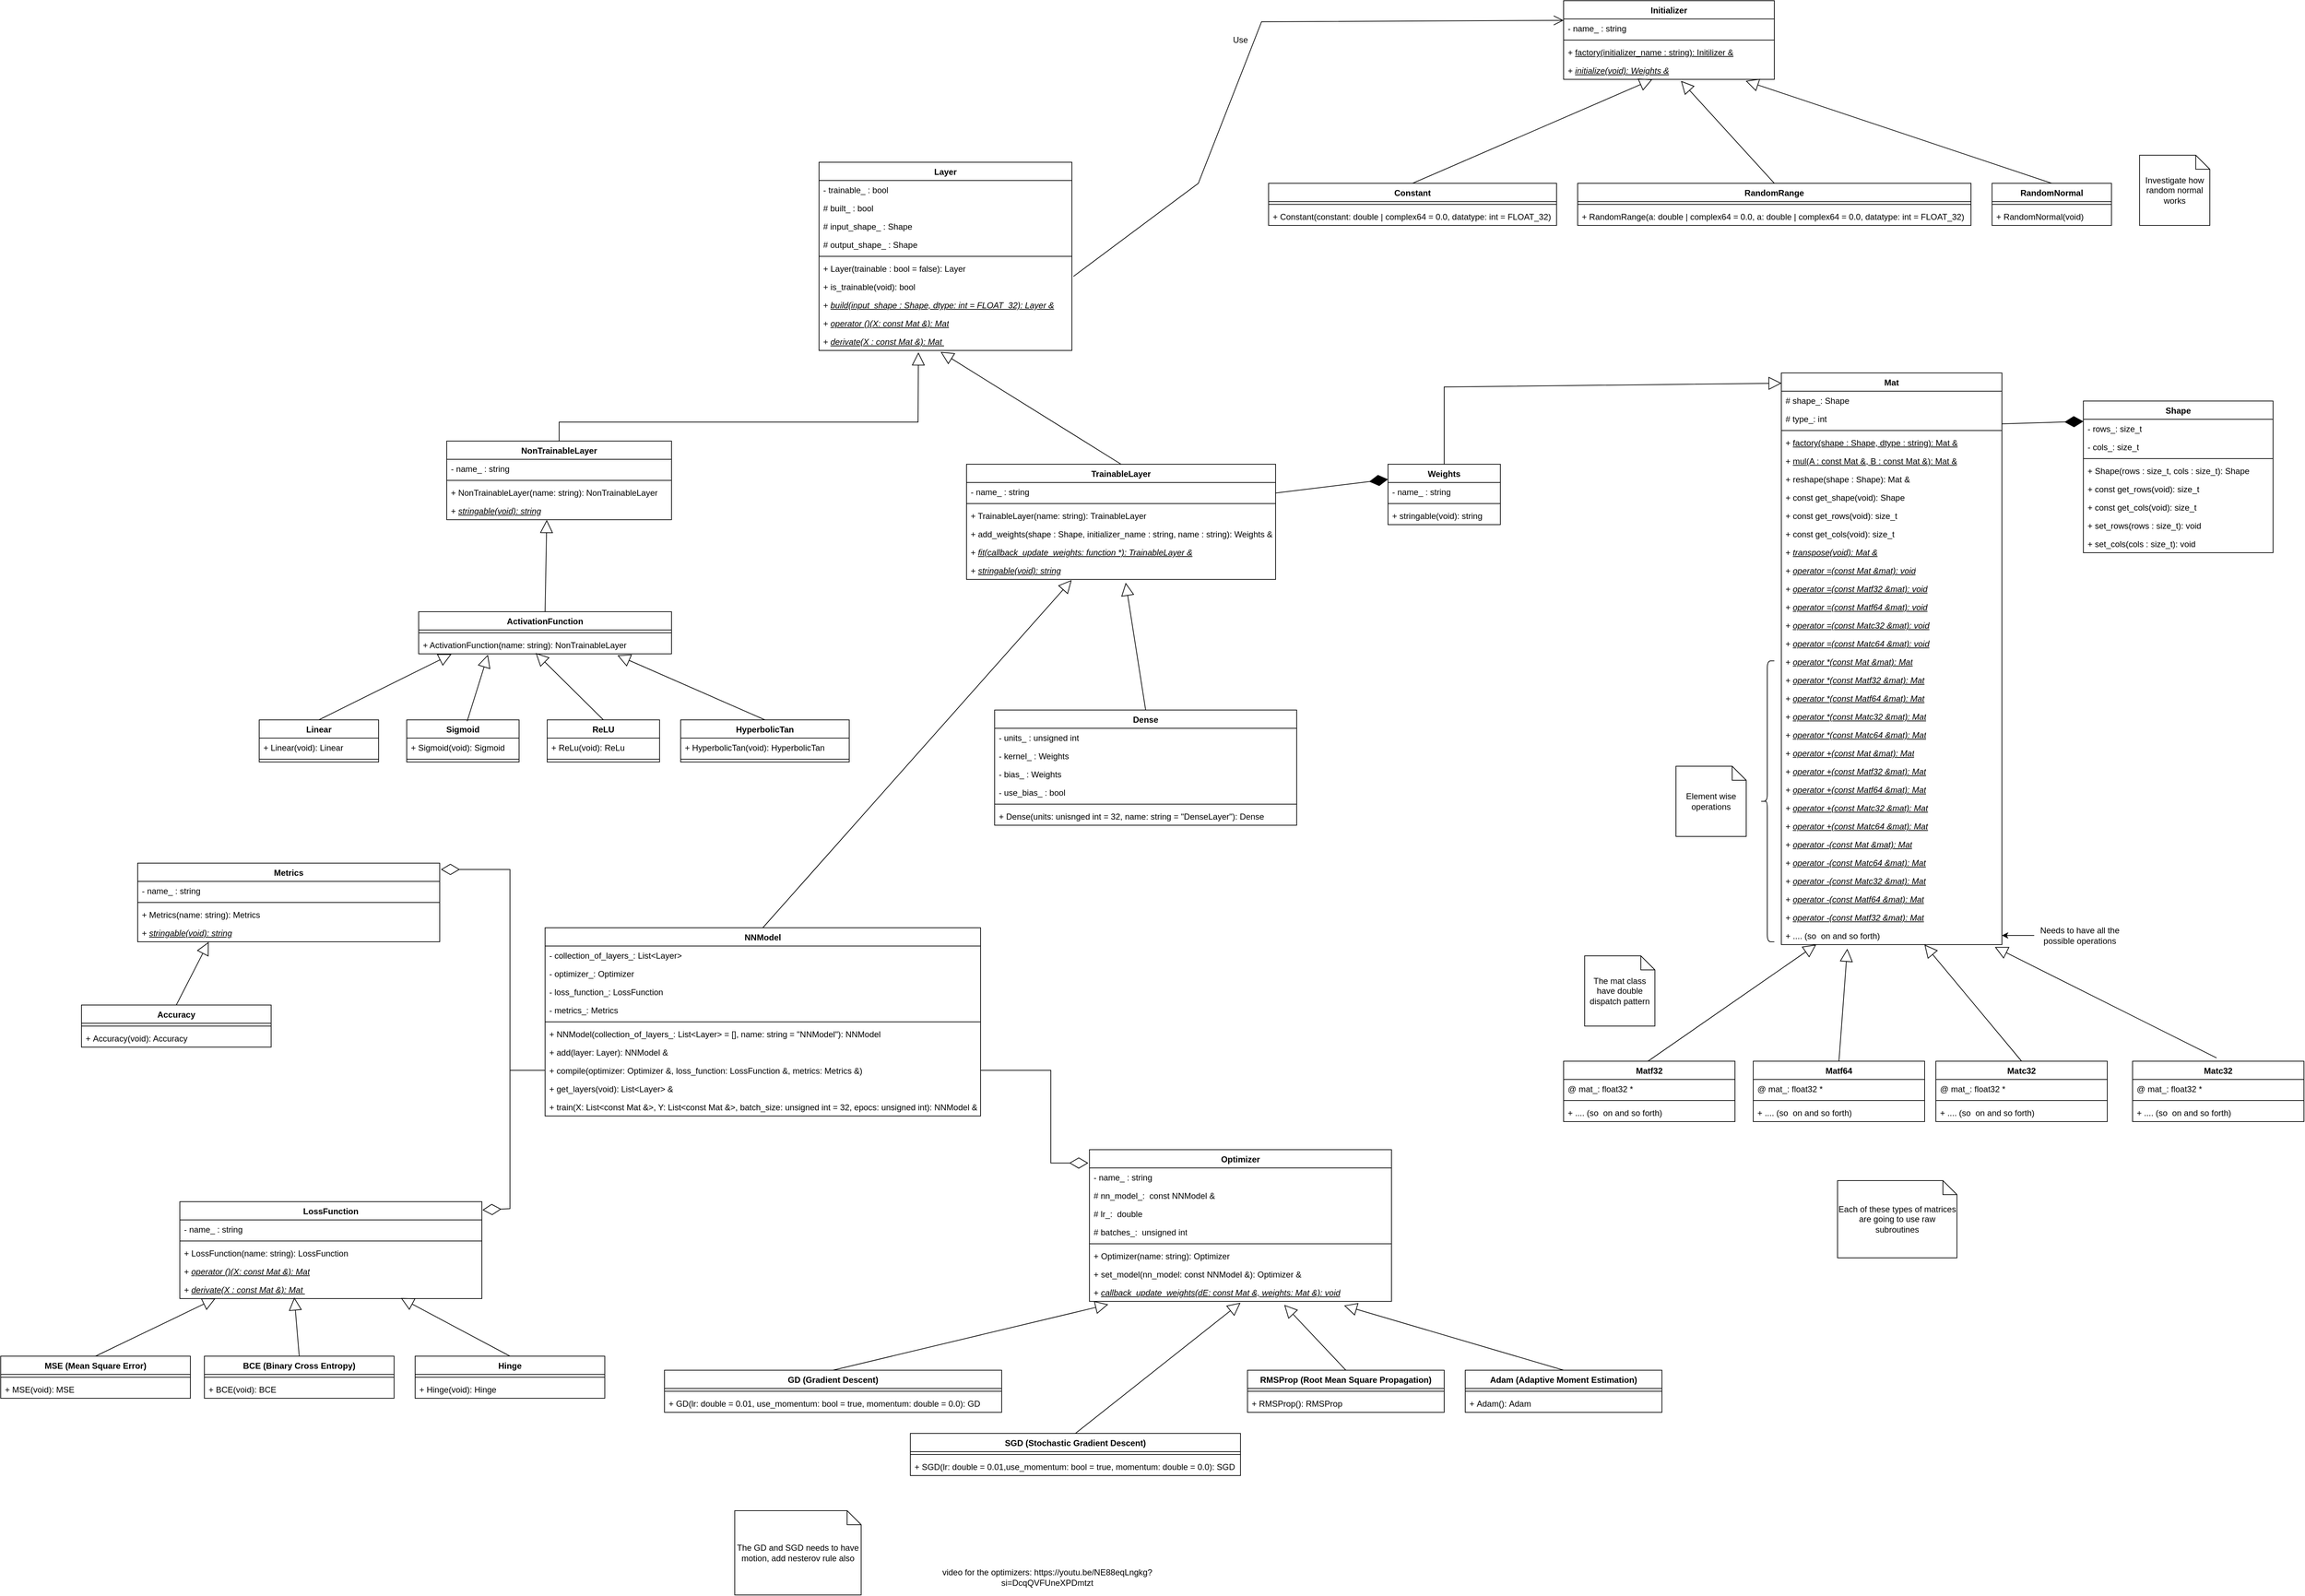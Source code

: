 <mxfile version="23.0.2" type="device">
  <diagram id="C5RBs43oDa-KdzZeNtuy" name="Page-1">
    <mxGraphModel dx="4872" dy="2416" grid="1" gridSize="10" guides="1" tooltips="1" connect="1" arrows="1" fold="1" page="1" pageScale="1" pageWidth="827" pageHeight="1169" math="0" shadow="0">
      <root>
        <mxCell id="WIyWlLk6GJQsqaUBKTNV-0" />
        <mxCell id="WIyWlLk6GJQsqaUBKTNV-1" parent="WIyWlLk6GJQsqaUBKTNV-0" />
        <mxCell id="BwMUO9bBFuKCgRsbzMkc-0" value="Mat" style="swimlane;fontStyle=1;align=center;verticalAlign=top;childLayout=stackLayout;horizontal=1;startSize=26;horizontalStack=0;resizeParent=1;resizeParentMax=0;resizeLast=0;collapsible=1;marginBottom=0;whiteSpace=wrap;html=1;" parent="WIyWlLk6GJQsqaUBKTNV-1" vertex="1">
          <mxGeometry x="100" y="60" width="314" height="814" as="geometry">
            <mxRectangle x="254" y="70" width="60" height="30" as="alternateBounds" />
          </mxGeometry>
        </mxCell>
        <mxCell id="BwMUO9bBFuKCgRsbzMkc-5" value="# shape_: Shape" style="text;strokeColor=none;fillColor=none;align=left;verticalAlign=top;spacingLeft=4;spacingRight=4;overflow=hidden;rotatable=0;points=[[0,0.5],[1,0.5]];portConstraint=eastwest;whiteSpace=wrap;html=1;" parent="BwMUO9bBFuKCgRsbzMkc-0" vertex="1">
          <mxGeometry y="26" width="314" height="26" as="geometry" />
        </mxCell>
        <mxCell id="BwMUO9bBFuKCgRsbzMkc-78" value="# type_: int" style="text;strokeColor=none;fillColor=none;align=left;verticalAlign=top;spacingLeft=4;spacingRight=4;overflow=hidden;rotatable=0;points=[[0,0.5],[1,0.5]];portConstraint=eastwest;whiteSpace=wrap;html=1;" parent="BwMUO9bBFuKCgRsbzMkc-0" vertex="1">
          <mxGeometry y="52" width="314" height="26" as="geometry" />
        </mxCell>
        <mxCell id="BwMUO9bBFuKCgRsbzMkc-2" value="" style="line;strokeWidth=1;fillColor=none;align=left;verticalAlign=middle;spacingTop=-1;spacingLeft=3;spacingRight=3;rotatable=0;labelPosition=right;points=[];portConstraint=eastwest;strokeColor=inherit;" parent="BwMUO9bBFuKCgRsbzMkc-0" vertex="1">
          <mxGeometry y="78" width="314" height="8" as="geometry" />
        </mxCell>
        <mxCell id="BwMUO9bBFuKCgRsbzMkc-95" value="+ &lt;u&gt;factory(shape : Shape, dtype : string): Mat &amp;amp;&lt;/u&gt;" style="text;strokeColor=none;fillColor=none;align=left;verticalAlign=top;spacingLeft=4;spacingRight=4;overflow=hidden;rotatable=0;points=[[0,0.5],[1,0.5]];portConstraint=eastwest;whiteSpace=wrap;html=1;" parent="BwMUO9bBFuKCgRsbzMkc-0" vertex="1">
          <mxGeometry y="86" width="314" height="26" as="geometry" />
        </mxCell>
        <mxCell id="BwMUO9bBFuKCgRsbzMkc-96" value="+ &lt;u&gt;mul(A : const Mat &amp;amp;, B : const Mat &amp;amp;): Mat &amp;amp;&lt;/u&gt;" style="text;strokeColor=none;fillColor=none;align=left;verticalAlign=top;spacingLeft=4;spacingRight=4;overflow=hidden;rotatable=0;points=[[0,0.5],[1,0.5]];portConstraint=eastwest;whiteSpace=wrap;html=1;" parent="BwMUO9bBFuKCgRsbzMkc-0" vertex="1">
          <mxGeometry y="112" width="314" height="26" as="geometry" />
        </mxCell>
        <mxCell id="BwMUO9bBFuKCgRsbzMkc-16" value="+ reshape(shape : Shape): Mat &amp;amp;" style="text;strokeColor=none;fillColor=none;align=left;verticalAlign=top;spacingLeft=4;spacingRight=4;overflow=hidden;rotatable=0;points=[[0,0.5],[1,0.5]];portConstraint=eastwest;whiteSpace=wrap;html=1;" parent="BwMUO9bBFuKCgRsbzMkc-0" vertex="1">
          <mxGeometry y="138" width="314" height="26" as="geometry" />
        </mxCell>
        <mxCell id="BwMUO9bBFuKCgRsbzMkc-18" value="+ const get_shape(void): Shape" style="text;strokeColor=none;fillColor=none;align=left;verticalAlign=top;spacingLeft=4;spacingRight=4;overflow=hidden;rotatable=0;points=[[0,0.5],[1,0.5]];portConstraint=eastwest;whiteSpace=wrap;html=1;" parent="BwMUO9bBFuKCgRsbzMkc-0" vertex="1">
          <mxGeometry y="164" width="314" height="26" as="geometry" />
        </mxCell>
        <mxCell id="BwMUO9bBFuKCgRsbzMkc-19" value="+ const get_rows(void): size_t" style="text;strokeColor=none;fillColor=none;align=left;verticalAlign=top;spacingLeft=4;spacingRight=4;overflow=hidden;rotatable=0;points=[[0,0.5],[1,0.5]];portConstraint=eastwest;whiteSpace=wrap;html=1;" parent="BwMUO9bBFuKCgRsbzMkc-0" vertex="1">
          <mxGeometry y="190" width="314" height="26" as="geometry" />
        </mxCell>
        <mxCell id="BwMUO9bBFuKCgRsbzMkc-20" value="+ const get_cols(void): size_t" style="text;strokeColor=none;fillColor=none;align=left;verticalAlign=top;spacingLeft=4;spacingRight=4;overflow=hidden;rotatable=0;points=[[0,0.5],[1,0.5]];portConstraint=eastwest;whiteSpace=wrap;html=1;" parent="BwMUO9bBFuKCgRsbzMkc-0" vertex="1">
          <mxGeometry y="216" width="314" height="26" as="geometry" />
        </mxCell>
        <mxCell id="BwMUO9bBFuKCgRsbzMkc-22" value="+ &lt;i&gt;&lt;u&gt;transpose(void): Mat &amp;amp;&lt;/u&gt;&lt;/i&gt;" style="text;strokeColor=none;fillColor=none;align=left;verticalAlign=top;spacingLeft=4;spacingRight=4;overflow=hidden;rotatable=0;points=[[0,0.5],[1,0.5]];portConstraint=eastwest;whiteSpace=wrap;html=1;" parent="BwMUO9bBFuKCgRsbzMkc-0" vertex="1">
          <mxGeometry y="242" width="314" height="26" as="geometry" />
        </mxCell>
        <mxCell id="BwMUO9bBFuKCgRsbzMkc-35" value="+ &lt;i&gt;&lt;u&gt;operator =(const Mat &amp;amp;mat): void&lt;/u&gt;&lt;/i&gt;" style="text;strokeColor=none;fillColor=none;align=left;verticalAlign=top;spacingLeft=4;spacingRight=4;overflow=hidden;rotatable=0;points=[[0,0.5],[1,0.5]];portConstraint=eastwest;whiteSpace=wrap;html=1;" parent="BwMUO9bBFuKCgRsbzMkc-0" vertex="1">
          <mxGeometry y="268" width="314" height="26" as="geometry" />
        </mxCell>
        <mxCell id="BwMUO9bBFuKCgRsbzMkc-39" value="+ &lt;i&gt;&lt;u&gt;operator =(const Matf32&amp;nbsp;&amp;amp;mat): void&lt;/u&gt;&lt;/i&gt;" style="text;strokeColor=none;fillColor=none;align=left;verticalAlign=top;spacingLeft=4;spacingRight=4;overflow=hidden;rotatable=0;points=[[0,0.5],[1,0.5]];portConstraint=eastwest;whiteSpace=wrap;html=1;" parent="BwMUO9bBFuKCgRsbzMkc-0" vertex="1">
          <mxGeometry y="294" width="314" height="26" as="geometry" />
        </mxCell>
        <mxCell id="BwMUO9bBFuKCgRsbzMkc-40" value="+ &lt;i&gt;&lt;u&gt;operator =(const Matf64 &amp;amp;mat): void&lt;/u&gt;&lt;/i&gt;" style="text;strokeColor=none;fillColor=none;align=left;verticalAlign=top;spacingLeft=4;spacingRight=4;overflow=hidden;rotatable=0;points=[[0,0.5],[1,0.5]];portConstraint=eastwest;whiteSpace=wrap;html=1;" parent="BwMUO9bBFuKCgRsbzMkc-0" vertex="1">
          <mxGeometry y="320" width="314" height="26" as="geometry" />
        </mxCell>
        <mxCell id="BwMUO9bBFuKCgRsbzMkc-41" value="+ &lt;i&gt;&lt;u&gt;operator =(const Matc32 &amp;amp;mat): void&lt;/u&gt;&lt;/i&gt;" style="text;strokeColor=none;fillColor=none;align=left;verticalAlign=top;spacingLeft=4;spacingRight=4;overflow=hidden;rotatable=0;points=[[0,0.5],[1,0.5]];portConstraint=eastwest;whiteSpace=wrap;html=1;" parent="BwMUO9bBFuKCgRsbzMkc-0" vertex="1">
          <mxGeometry y="346" width="314" height="26" as="geometry" />
        </mxCell>
        <mxCell id="BwMUO9bBFuKCgRsbzMkc-56" value="+ &lt;i&gt;&lt;u&gt;operator =(const Matc64 &amp;amp;mat): void&lt;/u&gt;&lt;/i&gt;" style="text;strokeColor=none;fillColor=none;align=left;verticalAlign=top;spacingLeft=4;spacingRight=4;overflow=hidden;rotatable=0;points=[[0,0.5],[1,0.5]];portConstraint=eastwest;whiteSpace=wrap;html=1;" parent="BwMUO9bBFuKCgRsbzMkc-0" vertex="1">
          <mxGeometry y="372" width="314" height="26" as="geometry" />
        </mxCell>
        <mxCell id="BwMUO9bBFuKCgRsbzMkc-57" value="+ &lt;i&gt;&lt;u&gt;operator *(const Mat &amp;amp;mat): Mat&lt;/u&gt;&lt;/i&gt;" style="text;strokeColor=none;fillColor=none;align=left;verticalAlign=top;spacingLeft=4;spacingRight=4;overflow=hidden;rotatable=0;points=[[0,0.5],[1,0.5]];portConstraint=eastwest;whiteSpace=wrap;html=1;" parent="BwMUO9bBFuKCgRsbzMkc-0" vertex="1">
          <mxGeometry y="398" width="314" height="26" as="geometry" />
        </mxCell>
        <mxCell id="BwMUO9bBFuKCgRsbzMkc-58" value="+ &lt;i&gt;&lt;u&gt;operator *(const Matf32&amp;nbsp;&amp;amp;mat): Mat&lt;/u&gt;&lt;/i&gt;" style="text;strokeColor=none;fillColor=none;align=left;verticalAlign=top;spacingLeft=4;spacingRight=4;overflow=hidden;rotatable=0;points=[[0,0.5],[1,0.5]];portConstraint=eastwest;whiteSpace=wrap;html=1;" parent="BwMUO9bBFuKCgRsbzMkc-0" vertex="1">
          <mxGeometry y="424" width="314" height="26" as="geometry" />
        </mxCell>
        <mxCell id="BwMUO9bBFuKCgRsbzMkc-59" value="+ &lt;i&gt;&lt;u&gt;operator *(const Matf64 &amp;amp;mat): Mat&lt;/u&gt;&lt;/i&gt;" style="text;strokeColor=none;fillColor=none;align=left;verticalAlign=top;spacingLeft=4;spacingRight=4;overflow=hidden;rotatable=0;points=[[0,0.5],[1,0.5]];portConstraint=eastwest;whiteSpace=wrap;html=1;" parent="BwMUO9bBFuKCgRsbzMkc-0" vertex="1">
          <mxGeometry y="450" width="314" height="26" as="geometry" />
        </mxCell>
        <mxCell id="BwMUO9bBFuKCgRsbzMkc-60" value="+ &lt;i&gt;&lt;u&gt;operator *(const Matc32 &amp;amp;mat): Mat&lt;/u&gt;&lt;/i&gt;" style="text;strokeColor=none;fillColor=none;align=left;verticalAlign=top;spacingLeft=4;spacingRight=4;overflow=hidden;rotatable=0;points=[[0,0.5],[1,0.5]];portConstraint=eastwest;whiteSpace=wrap;html=1;" parent="BwMUO9bBFuKCgRsbzMkc-0" vertex="1">
          <mxGeometry y="476" width="314" height="26" as="geometry" />
        </mxCell>
        <mxCell id="BwMUO9bBFuKCgRsbzMkc-61" value="+ &lt;i&gt;&lt;u&gt;operator *(const Matc64 &amp;amp;mat): Mat&lt;/u&gt;&lt;/i&gt;" style="text;strokeColor=none;fillColor=none;align=left;verticalAlign=top;spacingLeft=4;spacingRight=4;overflow=hidden;rotatable=0;points=[[0,0.5],[1,0.5]];portConstraint=eastwest;whiteSpace=wrap;html=1;" parent="BwMUO9bBFuKCgRsbzMkc-0" vertex="1">
          <mxGeometry y="502" width="314" height="26" as="geometry" />
        </mxCell>
        <mxCell id="BwMUO9bBFuKCgRsbzMkc-65" value="+ &lt;i&gt;&lt;u&gt;operator +(const Mat &amp;amp;mat): Mat&lt;/u&gt;&lt;/i&gt;" style="text;strokeColor=none;fillColor=none;align=left;verticalAlign=top;spacingLeft=4;spacingRight=4;overflow=hidden;rotatable=0;points=[[0,0.5],[1,0.5]];portConstraint=eastwest;whiteSpace=wrap;html=1;" parent="BwMUO9bBFuKCgRsbzMkc-0" vertex="1">
          <mxGeometry y="528" width="314" height="26" as="geometry" />
        </mxCell>
        <mxCell id="BwMUO9bBFuKCgRsbzMkc-66" value="+ &lt;i&gt;&lt;u&gt;operator +(const Matf32&amp;nbsp;&amp;amp;mat): Mat&lt;/u&gt;&lt;/i&gt;" style="text;strokeColor=none;fillColor=none;align=left;verticalAlign=top;spacingLeft=4;spacingRight=4;overflow=hidden;rotatable=0;points=[[0,0.5],[1,0.5]];portConstraint=eastwest;whiteSpace=wrap;html=1;" parent="BwMUO9bBFuKCgRsbzMkc-0" vertex="1">
          <mxGeometry y="554" width="314" height="26" as="geometry" />
        </mxCell>
        <mxCell id="BwMUO9bBFuKCgRsbzMkc-67" value="+ &lt;i&gt;&lt;u&gt;operator +(const Matf64 &amp;amp;mat): Mat&lt;/u&gt;&lt;/i&gt;" style="text;strokeColor=none;fillColor=none;align=left;verticalAlign=top;spacingLeft=4;spacingRight=4;overflow=hidden;rotatable=0;points=[[0,0.5],[1,0.5]];portConstraint=eastwest;whiteSpace=wrap;html=1;" parent="BwMUO9bBFuKCgRsbzMkc-0" vertex="1">
          <mxGeometry y="580" width="314" height="26" as="geometry" />
        </mxCell>
        <mxCell id="BwMUO9bBFuKCgRsbzMkc-68" value="+ &lt;i&gt;&lt;u&gt;operator +(const Matc32 &amp;amp;mat): Mat&lt;/u&gt;&lt;/i&gt;" style="text;strokeColor=none;fillColor=none;align=left;verticalAlign=top;spacingLeft=4;spacingRight=4;overflow=hidden;rotatable=0;points=[[0,0.5],[1,0.5]];portConstraint=eastwest;whiteSpace=wrap;html=1;" parent="BwMUO9bBFuKCgRsbzMkc-0" vertex="1">
          <mxGeometry y="606" width="314" height="26" as="geometry" />
        </mxCell>
        <mxCell id="BwMUO9bBFuKCgRsbzMkc-69" value="+ &lt;i&gt;&lt;u&gt;operator +(const Matc64 &amp;amp;mat): Mat&lt;/u&gt;&lt;/i&gt;" style="text;strokeColor=none;fillColor=none;align=left;verticalAlign=top;spacingLeft=4;spacingRight=4;overflow=hidden;rotatable=0;points=[[0,0.5],[1,0.5]];portConstraint=eastwest;whiteSpace=wrap;html=1;" parent="BwMUO9bBFuKCgRsbzMkc-0" vertex="1">
          <mxGeometry y="632" width="314" height="26" as="geometry" />
        </mxCell>
        <mxCell id="BwMUO9bBFuKCgRsbzMkc-70" value="+ &lt;i&gt;&lt;u&gt;operator -(const Mat &amp;amp;mat): Mat&lt;/u&gt;&lt;/i&gt;" style="text;strokeColor=none;fillColor=none;align=left;verticalAlign=top;spacingLeft=4;spacingRight=4;overflow=hidden;rotatable=0;points=[[0,0.5],[1,0.5]];portConstraint=eastwest;whiteSpace=wrap;html=1;" parent="BwMUO9bBFuKCgRsbzMkc-0" vertex="1">
          <mxGeometry y="658" width="314" height="26" as="geometry" />
        </mxCell>
        <mxCell id="BwMUO9bBFuKCgRsbzMkc-74" value="+ &lt;i&gt;&lt;u&gt;operator -(const Matc64 &amp;amp;mat): Mat&lt;/u&gt;&lt;/i&gt;" style="text;strokeColor=none;fillColor=none;align=left;verticalAlign=top;spacingLeft=4;spacingRight=4;overflow=hidden;rotatable=0;points=[[0,0.5],[1,0.5]];portConstraint=eastwest;whiteSpace=wrap;html=1;" parent="BwMUO9bBFuKCgRsbzMkc-0" vertex="1">
          <mxGeometry y="684" width="314" height="26" as="geometry" />
        </mxCell>
        <mxCell id="BwMUO9bBFuKCgRsbzMkc-73" value="+ &lt;i&gt;&lt;u&gt;operator -(const Matc32 &amp;amp;mat): Mat&lt;/u&gt;&lt;/i&gt;" style="text;strokeColor=none;fillColor=none;align=left;verticalAlign=top;spacingLeft=4;spacingRight=4;overflow=hidden;rotatable=0;points=[[0,0.5],[1,0.5]];portConstraint=eastwest;whiteSpace=wrap;html=1;" parent="BwMUO9bBFuKCgRsbzMkc-0" vertex="1">
          <mxGeometry y="710" width="314" height="26" as="geometry" />
        </mxCell>
        <mxCell id="BwMUO9bBFuKCgRsbzMkc-72" value="+ &lt;i&gt;&lt;u&gt;operator -(const Matf64 &amp;amp;mat): Mat&lt;/u&gt;&lt;/i&gt;" style="text;strokeColor=none;fillColor=none;align=left;verticalAlign=top;spacingLeft=4;spacingRight=4;overflow=hidden;rotatable=0;points=[[0,0.5],[1,0.5]];portConstraint=eastwest;whiteSpace=wrap;html=1;" parent="BwMUO9bBFuKCgRsbzMkc-0" vertex="1">
          <mxGeometry y="736" width="314" height="26" as="geometry" />
        </mxCell>
        <mxCell id="BwMUO9bBFuKCgRsbzMkc-71" value="+ &lt;i&gt;&lt;u&gt;operator -(const Matf32&amp;nbsp;&amp;amp;mat): Mat&lt;/u&gt;&lt;/i&gt;" style="text;strokeColor=none;fillColor=none;align=left;verticalAlign=top;spacingLeft=4;spacingRight=4;overflow=hidden;rotatable=0;points=[[0,0.5],[1,0.5]];portConstraint=eastwest;whiteSpace=wrap;html=1;" parent="BwMUO9bBFuKCgRsbzMkc-0" vertex="1">
          <mxGeometry y="762" width="314" height="26" as="geometry" />
        </mxCell>
        <mxCell id="BwMUO9bBFuKCgRsbzMkc-75" value="+ .... (so&amp;nbsp; on and so forth)" style="text;strokeColor=none;fillColor=none;align=left;verticalAlign=top;spacingLeft=4;spacingRight=4;overflow=hidden;rotatable=0;points=[[0,0.5],[1,0.5]];portConstraint=eastwest;whiteSpace=wrap;html=1;" parent="BwMUO9bBFuKCgRsbzMkc-0" vertex="1">
          <mxGeometry y="788" width="314" height="26" as="geometry" />
        </mxCell>
        <mxCell id="BwMUO9bBFuKCgRsbzMkc-4" value="" style="endArrow=diamondThin;endFill=1;endSize=24;html=1;rounded=0;exitX=1;exitY=0.089;exitDx=0;exitDy=0;exitPerimeter=0;entryX=0;entryY=0.117;entryDx=0;entryDy=0;entryPerimeter=0;" parent="WIyWlLk6GJQsqaUBKTNV-1" source="BwMUO9bBFuKCgRsbzMkc-0" target="BwMUO9bBFuKCgRsbzMkc-7" edge="1">
          <mxGeometry width="160" relative="1" as="geometry">
            <mxPoint x="410" y="80" as="sourcePoint" />
            <mxPoint x="500" y="80" as="targetPoint" />
          </mxGeometry>
        </mxCell>
        <mxCell id="BwMUO9bBFuKCgRsbzMkc-6" value="Shape" style="swimlane;fontStyle=1;align=center;verticalAlign=top;childLayout=stackLayout;horizontal=1;startSize=26;horizontalStack=0;resizeParent=1;resizeParentMax=0;resizeLast=0;collapsible=1;marginBottom=0;whiteSpace=wrap;html=1;" parent="WIyWlLk6GJQsqaUBKTNV-1" vertex="1">
          <mxGeometry x="530" y="100" width="270" height="216" as="geometry" />
        </mxCell>
        <mxCell id="BwMUO9bBFuKCgRsbzMkc-7" value="- rows_: size_t" style="text;strokeColor=none;fillColor=none;align=left;verticalAlign=top;spacingLeft=4;spacingRight=4;overflow=hidden;rotatable=0;points=[[0,0.5],[1,0.5]];portConstraint=eastwest;whiteSpace=wrap;html=1;" parent="BwMUO9bBFuKCgRsbzMkc-6" vertex="1">
          <mxGeometry y="26" width="270" height="26" as="geometry" />
        </mxCell>
        <mxCell id="BwMUO9bBFuKCgRsbzMkc-8" value="- cols_: size_t" style="text;strokeColor=none;fillColor=none;align=left;verticalAlign=top;spacingLeft=4;spacingRight=4;overflow=hidden;rotatable=0;points=[[0,0.5],[1,0.5]];portConstraint=eastwest;whiteSpace=wrap;html=1;" parent="BwMUO9bBFuKCgRsbzMkc-6" vertex="1">
          <mxGeometry y="52" width="270" height="26" as="geometry" />
        </mxCell>
        <mxCell id="BwMUO9bBFuKCgRsbzMkc-9" value="" style="line;strokeWidth=1;fillColor=none;align=left;verticalAlign=middle;spacingTop=-1;spacingLeft=3;spacingRight=3;rotatable=0;labelPosition=right;points=[];portConstraint=eastwest;strokeColor=inherit;" parent="BwMUO9bBFuKCgRsbzMkc-6" vertex="1">
          <mxGeometry y="78" width="270" height="8" as="geometry" />
        </mxCell>
        <mxCell id="BwMUO9bBFuKCgRsbzMkc-10" value="+&amp;nbsp;Shape(rows : size_t, cols : size_t): Shape" style="text;strokeColor=none;fillColor=none;align=left;verticalAlign=top;spacingLeft=4;spacingRight=4;overflow=hidden;rotatable=0;points=[[0,0.5],[1,0.5]];portConstraint=eastwest;whiteSpace=wrap;html=1;" parent="BwMUO9bBFuKCgRsbzMkc-6" vertex="1">
          <mxGeometry y="86" width="270" height="26" as="geometry" />
        </mxCell>
        <mxCell id="BwMUO9bBFuKCgRsbzMkc-11" value="+ const get_rows(void): size_t" style="text;strokeColor=none;fillColor=none;align=left;verticalAlign=top;spacingLeft=4;spacingRight=4;overflow=hidden;rotatable=0;points=[[0,0.5],[1,0.5]];portConstraint=eastwest;whiteSpace=wrap;html=1;" parent="BwMUO9bBFuKCgRsbzMkc-6" vertex="1">
          <mxGeometry y="112" width="270" height="26" as="geometry" />
        </mxCell>
        <mxCell id="BwMUO9bBFuKCgRsbzMkc-12" value="+ const get_cols(void): size_t" style="text;strokeColor=none;fillColor=none;align=left;verticalAlign=top;spacingLeft=4;spacingRight=4;overflow=hidden;rotatable=0;points=[[0,0.5],[1,0.5]];portConstraint=eastwest;whiteSpace=wrap;html=1;" parent="BwMUO9bBFuKCgRsbzMkc-6" vertex="1">
          <mxGeometry y="138" width="270" height="26" as="geometry" />
        </mxCell>
        <mxCell id="BwMUO9bBFuKCgRsbzMkc-14" value="+ set_rows(rows : size_t): void" style="text;strokeColor=none;fillColor=none;align=left;verticalAlign=top;spacingLeft=4;spacingRight=4;overflow=hidden;rotatable=0;points=[[0,0.5],[1,0.5]];portConstraint=eastwest;whiteSpace=wrap;html=1;" parent="BwMUO9bBFuKCgRsbzMkc-6" vertex="1">
          <mxGeometry y="164" width="270" height="26" as="geometry" />
        </mxCell>
        <mxCell id="BwMUO9bBFuKCgRsbzMkc-13" value="+ set_cols(cols : size_t): void" style="text;strokeColor=none;fillColor=none;align=left;verticalAlign=top;spacingLeft=4;spacingRight=4;overflow=hidden;rotatable=0;points=[[0,0.5],[1,0.5]];portConstraint=eastwest;whiteSpace=wrap;html=1;" parent="BwMUO9bBFuKCgRsbzMkc-6" vertex="1">
          <mxGeometry y="190" width="270" height="26" as="geometry" />
        </mxCell>
        <mxCell id="BwMUO9bBFuKCgRsbzMkc-24" value="" style="endArrow=block;endSize=16;endFill=0;html=1;rounded=0;exitX=0.492;exitY=0.001;exitDx=0;exitDy=0;exitPerimeter=0;entryX=0.158;entryY=1;entryDx=0;entryDy=0;entryPerimeter=0;" parent="WIyWlLk6GJQsqaUBKTNV-1" source="BwMUO9bBFuKCgRsbzMkc-25" target="BwMUO9bBFuKCgRsbzMkc-75" edge="1">
          <mxGeometry x="0.001" width="160" relative="1" as="geometry">
            <mxPoint x="-50" y="1130" as="sourcePoint" />
            <mxPoint x="-10" y="970" as="targetPoint" />
            <mxPoint as="offset" />
          </mxGeometry>
        </mxCell>
        <mxCell id="BwMUO9bBFuKCgRsbzMkc-25" value="Matf32" style="swimlane;fontStyle=1;align=center;verticalAlign=top;childLayout=stackLayout;horizontal=1;startSize=26;horizontalStack=0;resizeParent=1;resizeParentMax=0;resizeLast=0;collapsible=1;marginBottom=0;whiteSpace=wrap;html=1;" parent="WIyWlLk6GJQsqaUBKTNV-1" vertex="1">
          <mxGeometry x="-210" y="1040" width="244" height="86" as="geometry">
            <mxRectangle x="254" y="70" width="60" height="30" as="alternateBounds" />
          </mxGeometry>
        </mxCell>
        <mxCell id="BwMUO9bBFuKCgRsbzMkc-26" value="@ mat_: float32 *" style="text;strokeColor=none;fillColor=none;align=left;verticalAlign=top;spacingLeft=4;spacingRight=4;overflow=hidden;rotatable=0;points=[[0,0.5],[1,0.5]];portConstraint=eastwest;whiteSpace=wrap;html=1;" parent="BwMUO9bBFuKCgRsbzMkc-25" vertex="1">
          <mxGeometry y="26" width="244" height="26" as="geometry" />
        </mxCell>
        <mxCell id="BwMUO9bBFuKCgRsbzMkc-28" value="" style="line;strokeWidth=1;fillColor=none;align=left;verticalAlign=middle;spacingTop=-1;spacingLeft=3;spacingRight=3;rotatable=0;labelPosition=right;points=[];portConstraint=eastwest;strokeColor=inherit;" parent="BwMUO9bBFuKCgRsbzMkc-25" vertex="1">
          <mxGeometry y="52" width="244" height="8" as="geometry" />
        </mxCell>
        <mxCell id="BwMUO9bBFuKCgRsbzMkc-29" value="+ .... (so&amp;nbsp; on and so forth)" style="text;strokeColor=none;fillColor=none;align=left;verticalAlign=top;spacingLeft=4;spacingRight=4;overflow=hidden;rotatable=0;points=[[0,0.5],[1,0.5]];portConstraint=eastwest;whiteSpace=wrap;html=1;" parent="BwMUO9bBFuKCgRsbzMkc-25" vertex="1">
          <mxGeometry y="60" width="244" height="26" as="geometry" />
        </mxCell>
        <mxCell id="BwMUO9bBFuKCgRsbzMkc-62" value="Element wise operations" style="shape=note;size=20;whiteSpace=wrap;html=1;" parent="WIyWlLk6GJQsqaUBKTNV-1" vertex="1">
          <mxGeometry x="-50" y="620" width="100" height="100" as="geometry" />
        </mxCell>
        <mxCell id="BwMUO9bBFuKCgRsbzMkc-63" value="" style="shape=curlyBracket;whiteSpace=wrap;html=1;rounded=1;labelPosition=left;verticalLabelPosition=middle;align=right;verticalAlign=middle;" parent="WIyWlLk6GJQsqaUBKTNV-1" vertex="1">
          <mxGeometry x="70" y="470" width="20" height="400" as="geometry" />
        </mxCell>
        <mxCell id="BwMUO9bBFuKCgRsbzMkc-77" style="edgeStyle=orthogonalEdgeStyle;rounded=0;orthogonalLoop=1;jettySize=auto;html=1;entryX=1;entryY=0.5;entryDx=0;entryDy=0;" parent="WIyWlLk6GJQsqaUBKTNV-1" source="BwMUO9bBFuKCgRsbzMkc-76" target="BwMUO9bBFuKCgRsbzMkc-75" edge="1">
          <mxGeometry relative="1" as="geometry" />
        </mxCell>
        <mxCell id="BwMUO9bBFuKCgRsbzMkc-76" value="Needs to have all the possible operations" style="text;html=1;strokeColor=none;fillColor=none;align=center;verticalAlign=middle;whiteSpace=wrap;rounded=0;" parent="WIyWlLk6GJQsqaUBKTNV-1" vertex="1">
          <mxGeometry x="460" y="846" width="130" height="30" as="geometry" />
        </mxCell>
        <mxCell id="BwMUO9bBFuKCgRsbzMkc-79" value="The mat class have double dispatch pattern" style="shape=note;size=20;whiteSpace=wrap;html=1;" parent="WIyWlLk6GJQsqaUBKTNV-1" vertex="1">
          <mxGeometry x="-180" y="890" width="100" height="100" as="geometry" />
        </mxCell>
        <mxCell id="BwMUO9bBFuKCgRsbzMkc-80" value="Matf64" style="swimlane;fontStyle=1;align=center;verticalAlign=top;childLayout=stackLayout;horizontal=1;startSize=26;horizontalStack=0;resizeParent=1;resizeParentMax=0;resizeLast=0;collapsible=1;marginBottom=0;whiteSpace=wrap;html=1;" parent="WIyWlLk6GJQsqaUBKTNV-1" vertex="1">
          <mxGeometry x="60" y="1040" width="244" height="86" as="geometry">
            <mxRectangle x="254" y="70" width="60" height="30" as="alternateBounds" />
          </mxGeometry>
        </mxCell>
        <mxCell id="BwMUO9bBFuKCgRsbzMkc-81" value="@ mat_: float32 *" style="text;strokeColor=none;fillColor=none;align=left;verticalAlign=top;spacingLeft=4;spacingRight=4;overflow=hidden;rotatable=0;points=[[0,0.5],[1,0.5]];portConstraint=eastwest;whiteSpace=wrap;html=1;" parent="BwMUO9bBFuKCgRsbzMkc-80" vertex="1">
          <mxGeometry y="26" width="244" height="26" as="geometry" />
        </mxCell>
        <mxCell id="BwMUO9bBFuKCgRsbzMkc-82" value="" style="line;strokeWidth=1;fillColor=none;align=left;verticalAlign=middle;spacingTop=-1;spacingLeft=3;spacingRight=3;rotatable=0;labelPosition=right;points=[];portConstraint=eastwest;strokeColor=inherit;" parent="BwMUO9bBFuKCgRsbzMkc-80" vertex="1">
          <mxGeometry y="52" width="244" height="8" as="geometry" />
        </mxCell>
        <mxCell id="BwMUO9bBFuKCgRsbzMkc-83" value="+ .... (so&amp;nbsp; on and so forth)" style="text;strokeColor=none;fillColor=none;align=left;verticalAlign=top;spacingLeft=4;spacingRight=4;overflow=hidden;rotatable=0;points=[[0,0.5],[1,0.5]];portConstraint=eastwest;whiteSpace=wrap;html=1;" parent="BwMUO9bBFuKCgRsbzMkc-80" vertex="1">
          <mxGeometry y="60" width="244" height="26" as="geometry" />
        </mxCell>
        <mxCell id="BwMUO9bBFuKCgRsbzMkc-84" value="" style="endArrow=block;endSize=16;endFill=0;html=1;rounded=0;exitX=0.5;exitY=0;exitDx=0;exitDy=0;entryX=0.299;entryY=1.224;entryDx=0;entryDy=0;entryPerimeter=0;" parent="WIyWlLk6GJQsqaUBKTNV-1" source="BwMUO9bBFuKCgRsbzMkc-80" target="BwMUO9bBFuKCgRsbzMkc-75" edge="1">
          <mxGeometry x="0.001" width="160" relative="1" as="geometry">
            <mxPoint x="280" y="1098" as="sourcePoint" />
            <mxPoint x="260" y="870" as="targetPoint" />
            <mxPoint as="offset" />
          </mxGeometry>
        </mxCell>
        <mxCell id="BwMUO9bBFuKCgRsbzMkc-85" value="Matc32" style="swimlane;fontStyle=1;align=center;verticalAlign=top;childLayout=stackLayout;horizontal=1;startSize=26;horizontalStack=0;resizeParent=1;resizeParentMax=0;resizeLast=0;collapsible=1;marginBottom=0;whiteSpace=wrap;html=1;" parent="WIyWlLk6GJQsqaUBKTNV-1" vertex="1">
          <mxGeometry x="320" y="1040" width="244" height="86" as="geometry">
            <mxRectangle x="254" y="70" width="60" height="30" as="alternateBounds" />
          </mxGeometry>
        </mxCell>
        <mxCell id="BwMUO9bBFuKCgRsbzMkc-86" value="@ mat_: float32 *" style="text;strokeColor=none;fillColor=none;align=left;verticalAlign=top;spacingLeft=4;spacingRight=4;overflow=hidden;rotatable=0;points=[[0,0.5],[1,0.5]];portConstraint=eastwest;whiteSpace=wrap;html=1;" parent="BwMUO9bBFuKCgRsbzMkc-85" vertex="1">
          <mxGeometry y="26" width="244" height="26" as="geometry" />
        </mxCell>
        <mxCell id="BwMUO9bBFuKCgRsbzMkc-87" value="" style="line;strokeWidth=1;fillColor=none;align=left;verticalAlign=middle;spacingTop=-1;spacingLeft=3;spacingRight=3;rotatable=0;labelPosition=right;points=[];portConstraint=eastwest;strokeColor=inherit;" parent="BwMUO9bBFuKCgRsbzMkc-85" vertex="1">
          <mxGeometry y="52" width="244" height="8" as="geometry" />
        </mxCell>
        <mxCell id="BwMUO9bBFuKCgRsbzMkc-88" value="+ .... (so&amp;nbsp; on and so forth)" style="text;strokeColor=none;fillColor=none;align=left;verticalAlign=top;spacingLeft=4;spacingRight=4;overflow=hidden;rotatable=0;points=[[0,0.5],[1,0.5]];portConstraint=eastwest;whiteSpace=wrap;html=1;" parent="BwMUO9bBFuKCgRsbzMkc-85" vertex="1">
          <mxGeometry y="60" width="244" height="26" as="geometry" />
        </mxCell>
        <mxCell id="BwMUO9bBFuKCgRsbzMkc-89" value="" style="endArrow=block;endSize=16;endFill=0;html=1;rounded=0;exitX=0.5;exitY=0;exitDx=0;exitDy=0;entryX=0.649;entryY=1;entryDx=0;entryDy=0;entryPerimeter=0;" parent="WIyWlLk6GJQsqaUBKTNV-1" source="BwMUO9bBFuKCgRsbzMkc-85" target="BwMUO9bBFuKCgRsbzMkc-75" edge="1">
          <mxGeometry x="0.001" width="160" relative="1" as="geometry">
            <mxPoint x="400" y="1092" as="sourcePoint" />
            <mxPoint x="402" y="880" as="targetPoint" />
            <mxPoint as="offset" />
          </mxGeometry>
        </mxCell>
        <mxCell id="BwMUO9bBFuKCgRsbzMkc-90" value="Matc32" style="swimlane;fontStyle=1;align=center;verticalAlign=top;childLayout=stackLayout;horizontal=1;startSize=26;horizontalStack=0;resizeParent=1;resizeParentMax=0;resizeLast=0;collapsible=1;marginBottom=0;whiteSpace=wrap;html=1;" parent="WIyWlLk6GJQsqaUBKTNV-1" vertex="1">
          <mxGeometry x="600" y="1040" width="244" height="86" as="geometry">
            <mxRectangle x="254" y="70" width="60" height="30" as="alternateBounds" />
          </mxGeometry>
        </mxCell>
        <mxCell id="BwMUO9bBFuKCgRsbzMkc-91" value="@ mat_: float32 *" style="text;strokeColor=none;fillColor=none;align=left;verticalAlign=top;spacingLeft=4;spacingRight=4;overflow=hidden;rotatable=0;points=[[0,0.5],[1,0.5]];portConstraint=eastwest;whiteSpace=wrap;html=1;" parent="BwMUO9bBFuKCgRsbzMkc-90" vertex="1">
          <mxGeometry y="26" width="244" height="26" as="geometry" />
        </mxCell>
        <mxCell id="BwMUO9bBFuKCgRsbzMkc-92" value="" style="line;strokeWidth=1;fillColor=none;align=left;verticalAlign=middle;spacingTop=-1;spacingLeft=3;spacingRight=3;rotatable=0;labelPosition=right;points=[];portConstraint=eastwest;strokeColor=inherit;" parent="BwMUO9bBFuKCgRsbzMkc-90" vertex="1">
          <mxGeometry y="52" width="244" height="8" as="geometry" />
        </mxCell>
        <mxCell id="BwMUO9bBFuKCgRsbzMkc-93" value="+ .... (so&amp;nbsp; on and so forth)" style="text;strokeColor=none;fillColor=none;align=left;verticalAlign=top;spacingLeft=4;spacingRight=4;overflow=hidden;rotatable=0;points=[[0,0.5],[1,0.5]];portConstraint=eastwest;whiteSpace=wrap;html=1;" parent="BwMUO9bBFuKCgRsbzMkc-90" vertex="1">
          <mxGeometry y="60" width="244" height="26" as="geometry" />
        </mxCell>
        <mxCell id="BwMUO9bBFuKCgRsbzMkc-94" value="" style="endArrow=block;endSize=16;endFill=0;html=1;rounded=0;exitX=0.49;exitY=-0.054;exitDx=0;exitDy=0;entryX=0.968;entryY=1.128;entryDx=0;entryDy=0;entryPerimeter=0;exitPerimeter=0;" parent="WIyWlLk6GJQsqaUBKTNV-1" source="BwMUO9bBFuKCgRsbzMkc-90" target="BwMUO9bBFuKCgRsbzMkc-75" edge="1">
          <mxGeometry x="0.001" width="160" relative="1" as="geometry">
            <mxPoint x="718" y="1050" as="sourcePoint" />
            <mxPoint x="580" y="832" as="targetPoint" />
            <mxPoint as="offset" />
          </mxGeometry>
        </mxCell>
        <mxCell id="BwMUO9bBFuKCgRsbzMkc-98" value="Weights" style="swimlane;fontStyle=1;align=center;verticalAlign=top;childLayout=stackLayout;horizontal=1;startSize=26;horizontalStack=0;resizeParent=1;resizeParentMax=0;resizeLast=0;collapsible=1;marginBottom=0;whiteSpace=wrap;html=1;" parent="WIyWlLk6GJQsqaUBKTNV-1" vertex="1">
          <mxGeometry x="-460" y="190" width="160" height="86" as="geometry" />
        </mxCell>
        <mxCell id="rwSINOoYngRgOh-x7yc4-9" value="- name_ : string" style="text;strokeColor=none;fillColor=none;align=left;verticalAlign=top;spacingLeft=4;spacingRight=4;overflow=hidden;rotatable=0;points=[[0,0.5],[1,0.5]];portConstraint=eastwest;whiteSpace=wrap;html=1;" parent="BwMUO9bBFuKCgRsbzMkc-98" vertex="1">
          <mxGeometry y="26" width="160" height="26" as="geometry" />
        </mxCell>
        <mxCell id="BwMUO9bBFuKCgRsbzMkc-100" value="" style="line;strokeWidth=1;fillColor=none;align=left;verticalAlign=middle;spacingTop=-1;spacingLeft=3;spacingRight=3;rotatable=0;labelPosition=right;points=[];portConstraint=eastwest;strokeColor=inherit;" parent="BwMUO9bBFuKCgRsbzMkc-98" vertex="1">
          <mxGeometry y="52" width="160" height="8" as="geometry" />
        </mxCell>
        <mxCell id="rwSINOoYngRgOh-x7yc4-11" value="+ stringable(void): string" style="text;strokeColor=none;fillColor=none;align=left;verticalAlign=top;spacingLeft=4;spacingRight=4;overflow=hidden;rotatable=0;points=[[0,0.5],[1,0.5]];portConstraint=eastwest;whiteSpace=wrap;html=1;" parent="BwMUO9bBFuKCgRsbzMkc-98" vertex="1">
          <mxGeometry y="60" width="160" height="26" as="geometry" />
        </mxCell>
        <mxCell id="BwMUO9bBFuKCgRsbzMkc-102" value="" style="endArrow=block;endSize=16;endFill=0;html=1;rounded=0;entryX=0.001;entryY=0.018;entryDx=0;entryDy=0;entryPerimeter=0;exitX=0.5;exitY=0;exitDx=0;exitDy=0;" parent="WIyWlLk6GJQsqaUBKTNV-1" source="BwMUO9bBFuKCgRsbzMkc-98" target="BwMUO9bBFuKCgRsbzMkc-0" edge="1">
          <mxGeometry x="0.001" width="160" relative="1" as="geometry">
            <mxPoint x="-310" y="356" as="sourcePoint" />
            <mxPoint x="-70" y="190" as="targetPoint" />
            <mxPoint as="offset" />
            <Array as="points">
              <mxPoint x="-380" y="80" />
            </Array>
          </mxGeometry>
        </mxCell>
        <mxCell id="BwMUO9bBFuKCgRsbzMkc-106" value="Layer" style="swimlane;fontStyle=1;align=center;verticalAlign=top;childLayout=stackLayout;horizontal=1;startSize=26;horizontalStack=0;resizeParent=1;resizeParentMax=0;resizeLast=0;collapsible=1;marginBottom=0;whiteSpace=wrap;html=1;" parent="WIyWlLk6GJQsqaUBKTNV-1" vertex="1">
          <mxGeometry x="-1270" y="-240" width="360" height="268" as="geometry" />
        </mxCell>
        <mxCell id="Da7Hx7djU_zvMTLzUHve-0" value="- trainable_ : bool" style="text;strokeColor=none;fillColor=none;align=left;verticalAlign=top;spacingLeft=4;spacingRight=4;overflow=hidden;rotatable=0;points=[[0,0.5],[1,0.5]];portConstraint=eastwest;whiteSpace=wrap;html=1;" parent="BwMUO9bBFuKCgRsbzMkc-106" vertex="1">
          <mxGeometry y="26" width="360" height="26" as="geometry" />
        </mxCell>
        <mxCell id="rwSINOoYngRgOh-x7yc4-70" value="# built_ : bool" style="text;strokeColor=none;fillColor=none;align=left;verticalAlign=top;spacingLeft=4;spacingRight=4;overflow=hidden;rotatable=0;points=[[0,0.5],[1,0.5]];portConstraint=eastwest;whiteSpace=wrap;html=1;" parent="BwMUO9bBFuKCgRsbzMkc-106" vertex="1">
          <mxGeometry y="52" width="360" height="26" as="geometry" />
        </mxCell>
        <mxCell id="rwSINOoYngRgOh-x7yc4-162" value="# input_shape_ : Shape" style="text;strokeColor=none;fillColor=none;align=left;verticalAlign=top;spacingLeft=4;spacingRight=4;overflow=hidden;rotatable=0;points=[[0,0.5],[1,0.5]];portConstraint=eastwest;whiteSpace=wrap;html=1;" parent="BwMUO9bBFuKCgRsbzMkc-106" vertex="1">
          <mxGeometry y="78" width="360" height="26" as="geometry" />
        </mxCell>
        <mxCell id="rwSINOoYngRgOh-x7yc4-163" value="# output_shape_ : Shape" style="text;strokeColor=none;fillColor=none;align=left;verticalAlign=top;spacingLeft=4;spacingRight=4;overflow=hidden;rotatable=0;points=[[0,0.5],[1,0.5]];portConstraint=eastwest;whiteSpace=wrap;html=1;" parent="BwMUO9bBFuKCgRsbzMkc-106" vertex="1">
          <mxGeometry y="104" width="360" height="26" as="geometry" />
        </mxCell>
        <mxCell id="BwMUO9bBFuKCgRsbzMkc-108" value="" style="line;strokeWidth=1;fillColor=none;align=left;verticalAlign=middle;spacingTop=-1;spacingLeft=3;spacingRight=3;rotatable=0;labelPosition=right;points=[];portConstraint=eastwest;strokeColor=inherit;" parent="BwMUO9bBFuKCgRsbzMkc-106" vertex="1">
          <mxGeometry y="130" width="360" height="8" as="geometry" />
        </mxCell>
        <mxCell id="Da7Hx7djU_zvMTLzUHve-1" value="+&amp;nbsp;Layer(trainable : bool = false): Layer" style="text;strokeColor=none;fillColor=none;align=left;verticalAlign=top;spacingLeft=4;spacingRight=4;overflow=hidden;rotatable=0;points=[[0,0.5],[1,0.5]];portConstraint=eastwest;whiteSpace=wrap;html=1;" parent="BwMUO9bBFuKCgRsbzMkc-106" vertex="1">
          <mxGeometry y="138" width="360" height="26" as="geometry" />
        </mxCell>
        <mxCell id="rwSINOoYngRgOh-x7yc4-5" value="+ is_trainable(void): bool" style="text;strokeColor=none;fillColor=none;align=left;verticalAlign=top;spacingLeft=4;spacingRight=4;overflow=hidden;rotatable=0;points=[[0,0.5],[1,0.5]];portConstraint=eastwest;whiteSpace=wrap;html=1;" parent="BwMUO9bBFuKCgRsbzMkc-106" vertex="1">
          <mxGeometry y="164" width="360" height="26" as="geometry" />
        </mxCell>
        <mxCell id="rwSINOoYngRgOh-x7yc4-4" value="+ &lt;u&gt;&lt;i&gt;build(input_shape : Shape, dtype: int = FLOAT_32): Layer &amp;amp;&lt;/i&gt;&lt;/u&gt;" style="text;strokeColor=none;fillColor=none;align=left;verticalAlign=top;spacingLeft=4;spacingRight=4;overflow=hidden;rotatable=0;points=[[0,0.5],[1,0.5]];portConstraint=eastwest;whiteSpace=wrap;html=1;" parent="BwMUO9bBFuKCgRsbzMkc-106" vertex="1">
          <mxGeometry y="190" width="360" height="26" as="geometry" />
        </mxCell>
        <mxCell id="rwSINOoYngRgOh-x7yc4-63" value="+ &lt;i&gt;&lt;u&gt;operator ()(X: const Mat &amp;amp;): Mat&lt;/u&gt;&lt;/i&gt;" style="text;strokeColor=none;fillColor=none;align=left;verticalAlign=top;spacingLeft=4;spacingRight=4;overflow=hidden;rotatable=0;points=[[0,0.5],[1,0.5]];portConstraint=eastwest;whiteSpace=wrap;html=1;" parent="BwMUO9bBFuKCgRsbzMkc-106" vertex="1">
          <mxGeometry y="216" width="360" height="26" as="geometry" />
        </mxCell>
        <mxCell id="rwSINOoYngRgOh-x7yc4-6" value="+ &lt;i&gt;&lt;u&gt;derivate(X : const Mat &amp;amp;): Mat&amp;nbsp;&lt;/u&gt;&lt;/i&gt;" style="text;strokeColor=none;fillColor=none;align=left;verticalAlign=top;spacingLeft=4;spacingRight=4;overflow=hidden;rotatable=0;points=[[0,0.5],[1,0.5]];portConstraint=eastwest;whiteSpace=wrap;html=1;" parent="BwMUO9bBFuKCgRsbzMkc-106" vertex="1">
          <mxGeometry y="242" width="360" height="26" as="geometry" />
        </mxCell>
        <mxCell id="BwMUO9bBFuKCgRsbzMkc-112" value="Dense" style="swimlane;fontStyle=1;align=center;verticalAlign=top;childLayout=stackLayout;horizontal=1;startSize=26;horizontalStack=0;resizeParent=1;resizeParentMax=0;resizeLast=0;collapsible=1;marginBottom=0;whiteSpace=wrap;html=1;" parent="WIyWlLk6GJQsqaUBKTNV-1" vertex="1">
          <mxGeometry x="-1020" y="540" width="430" height="164" as="geometry" />
        </mxCell>
        <mxCell id="rwSINOoYngRgOh-x7yc4-30" value="- units_ : unsigned int" style="text;strokeColor=none;fillColor=none;align=left;verticalAlign=top;spacingLeft=4;spacingRight=4;overflow=hidden;rotatable=0;points=[[0,0.5],[1,0.5]];portConstraint=eastwest;whiteSpace=wrap;html=1;" parent="BwMUO9bBFuKCgRsbzMkc-112" vertex="1">
          <mxGeometry y="26" width="430" height="26" as="geometry" />
        </mxCell>
        <mxCell id="rwSINOoYngRgOh-x7yc4-31" value="- kernel_ : Weights" style="text;strokeColor=none;fillColor=none;align=left;verticalAlign=top;spacingLeft=4;spacingRight=4;overflow=hidden;rotatable=0;points=[[0,0.5],[1,0.5]];portConstraint=eastwest;whiteSpace=wrap;html=1;" parent="BwMUO9bBFuKCgRsbzMkc-112" vertex="1">
          <mxGeometry y="52" width="430" height="26" as="geometry" />
        </mxCell>
        <mxCell id="rwSINOoYngRgOh-x7yc4-32" value="- bias_ : Weights" style="text;strokeColor=none;fillColor=none;align=left;verticalAlign=top;spacingLeft=4;spacingRight=4;overflow=hidden;rotatable=0;points=[[0,0.5],[1,0.5]];portConstraint=eastwest;whiteSpace=wrap;html=1;" parent="BwMUO9bBFuKCgRsbzMkc-112" vertex="1">
          <mxGeometry y="78" width="430" height="26" as="geometry" />
        </mxCell>
        <mxCell id="rwSINOoYngRgOh-x7yc4-35" value="- use_bias_ : bool" style="text;strokeColor=none;fillColor=none;align=left;verticalAlign=top;spacingLeft=4;spacingRight=4;overflow=hidden;rotatable=0;points=[[0,0.5],[1,0.5]];portConstraint=eastwest;whiteSpace=wrap;html=1;" parent="BwMUO9bBFuKCgRsbzMkc-112" vertex="1">
          <mxGeometry y="104" width="430" height="26" as="geometry" />
        </mxCell>
        <mxCell id="BwMUO9bBFuKCgRsbzMkc-113" value="" style="line;strokeWidth=1;fillColor=none;align=left;verticalAlign=middle;spacingTop=-1;spacingLeft=3;spacingRight=3;rotatable=0;labelPosition=right;points=[];portConstraint=eastwest;strokeColor=inherit;" parent="BwMUO9bBFuKCgRsbzMkc-112" vertex="1">
          <mxGeometry y="130" width="430" height="8" as="geometry" />
        </mxCell>
        <mxCell id="rwSINOoYngRgOh-x7yc4-29" value="+ Dense(units: unisnged int = 32, name: string = &quot;DenseLayer&quot;): Dense" style="text;strokeColor=none;fillColor=none;align=left;verticalAlign=top;spacingLeft=4;spacingRight=4;overflow=hidden;rotatable=0;points=[[0,0.5],[1,0.5]];portConstraint=eastwest;whiteSpace=wrap;html=1;" parent="BwMUO9bBFuKCgRsbzMkc-112" vertex="1">
          <mxGeometry y="138" width="430" height="26" as="geometry" />
        </mxCell>
        <mxCell id="BwMUO9bBFuKCgRsbzMkc-116" value="" style="endArrow=block;endSize=16;endFill=0;html=1;rounded=0;exitX=0.5;exitY=0;exitDx=0;exitDy=0;entryX=0.515;entryY=1.185;entryDx=0;entryDy=0;entryPerimeter=0;" parent="WIyWlLk6GJQsqaUBKTNV-1" source="BwMUO9bBFuKCgRsbzMkc-112" target="rwSINOoYngRgOh-x7yc4-55" edge="1">
          <mxGeometry x="0.001" width="160" relative="1" as="geometry">
            <mxPoint x="-762" y="216" as="sourcePoint" />
            <mxPoint x="-920" y="330" as="targetPoint" />
            <mxPoint as="offset" />
          </mxGeometry>
        </mxCell>
        <mxCell id="BwMUO9bBFuKCgRsbzMkc-117" value="" style="endArrow=diamondThin;endFill=1;endSize=24;html=1;rounded=0;exitX=1;exitY=0.25;exitDx=0;exitDy=0;entryX=0;entryY=0.25;entryDx=0;entryDy=0;" parent="WIyWlLk6GJQsqaUBKTNV-1" source="rwSINOoYngRgOh-x7yc4-36" target="BwMUO9bBFuKCgRsbzMkc-98" edge="1">
          <mxGeometry width="160" relative="1" as="geometry">
            <mxPoint x="-660" y="223" as="sourcePoint" />
            <mxPoint x="-544" y="220" as="targetPoint" />
          </mxGeometry>
        </mxCell>
        <mxCell id="rwSINOoYngRgOh-x7yc4-0" value="Initializer" style="swimlane;fontStyle=1;align=center;verticalAlign=top;childLayout=stackLayout;horizontal=1;startSize=26;horizontalStack=0;resizeParent=1;resizeParentMax=0;resizeLast=0;collapsible=1;marginBottom=0;whiteSpace=wrap;html=1;" parent="WIyWlLk6GJQsqaUBKTNV-1" vertex="1">
          <mxGeometry x="-210" y="-470" width="300" height="112" as="geometry" />
        </mxCell>
        <mxCell id="rwSINOoYngRgOh-x7yc4-3" value="- name_ : string" style="text;strokeColor=none;fillColor=none;align=left;verticalAlign=top;spacingLeft=4;spacingRight=4;overflow=hidden;rotatable=0;points=[[0,0.5],[1,0.5]];portConstraint=eastwest;whiteSpace=wrap;html=1;" parent="rwSINOoYngRgOh-x7yc4-0" vertex="1">
          <mxGeometry y="26" width="300" height="26" as="geometry" />
        </mxCell>
        <mxCell id="rwSINOoYngRgOh-x7yc4-1" value="" style="line;strokeWidth=1;fillColor=none;align=left;verticalAlign=middle;spacingTop=-1;spacingLeft=3;spacingRight=3;rotatable=0;labelPosition=right;points=[];portConstraint=eastwest;strokeColor=inherit;" parent="rwSINOoYngRgOh-x7yc4-0" vertex="1">
          <mxGeometry y="52" width="300" height="8" as="geometry" />
        </mxCell>
        <mxCell id="rwSINOoYngRgOh-x7yc4-2" value="+ &lt;u&gt;factory(initializer_name : string): Initilizer &amp;amp;&lt;/u&gt;" style="text;strokeColor=none;fillColor=none;align=left;verticalAlign=top;spacingLeft=4;spacingRight=4;overflow=hidden;rotatable=0;points=[[0,0.5],[1,0.5]];portConstraint=eastwest;whiteSpace=wrap;html=1;" parent="rwSINOoYngRgOh-x7yc4-0" vertex="1">
          <mxGeometry y="60" width="300" height="26" as="geometry" />
        </mxCell>
        <mxCell id="rwSINOoYngRgOh-x7yc4-10" value="+ &lt;u&gt;&lt;i&gt;initialize(void): Weights &amp;amp;&lt;/i&gt;&lt;/u&gt;" style="text;strokeColor=none;fillColor=none;align=left;verticalAlign=top;spacingLeft=4;spacingRight=4;overflow=hidden;rotatable=0;points=[[0,0.5],[1,0.5]];portConstraint=eastwest;whiteSpace=wrap;html=1;" parent="rwSINOoYngRgOh-x7yc4-0" vertex="1">
          <mxGeometry y="86" width="300" height="26" as="geometry" />
        </mxCell>
        <mxCell id="rwSINOoYngRgOh-x7yc4-13" value="" style="endArrow=open;endFill=1;endSize=12;html=1;rounded=0;exitX=1.006;exitY=-0.053;exitDx=0;exitDy=0;entryX=0;entryY=0.25;entryDx=0;entryDy=0;exitPerimeter=0;" parent="WIyWlLk6GJQsqaUBKTNV-1" source="rwSINOoYngRgOh-x7yc4-5" target="rwSINOoYngRgOh-x7yc4-0" edge="1">
          <mxGeometry width="160" relative="1" as="geometry">
            <mxPoint x="-800" y="-55.0" as="sourcePoint" />
            <mxPoint x="-490" y="-55" as="targetPoint" />
            <Array as="points">
              <mxPoint x="-730" y="-210" />
              <mxPoint x="-640" y="-440" />
            </Array>
          </mxGeometry>
        </mxCell>
        <mxCell id="rwSINOoYngRgOh-x7yc4-14" value="Constant" style="swimlane;fontStyle=1;align=center;verticalAlign=top;childLayout=stackLayout;horizontal=1;startSize=26;horizontalStack=0;resizeParent=1;resizeParentMax=0;resizeLast=0;collapsible=1;marginBottom=0;whiteSpace=wrap;html=1;" parent="WIyWlLk6GJQsqaUBKTNV-1" vertex="1">
          <mxGeometry x="-630" y="-210" width="410" height="60" as="geometry" />
        </mxCell>
        <mxCell id="rwSINOoYngRgOh-x7yc4-16" value="" style="line;strokeWidth=1;fillColor=none;align=left;verticalAlign=middle;spacingTop=-1;spacingLeft=3;spacingRight=3;rotatable=0;labelPosition=right;points=[];portConstraint=eastwest;strokeColor=inherit;" parent="rwSINOoYngRgOh-x7yc4-14" vertex="1">
          <mxGeometry y="26" width="410" height="8" as="geometry" />
        </mxCell>
        <mxCell id="rwSINOoYngRgOh-x7yc4-17" value="+&amp;nbsp;Constant(constant: double | complex64 = 0.0, datatype: int = FLOAT_32)" style="text;strokeColor=none;fillColor=none;align=left;verticalAlign=top;spacingLeft=4;spacingRight=4;overflow=hidden;rotatable=0;points=[[0,0.5],[1,0.5]];portConstraint=eastwest;whiteSpace=wrap;html=1;" parent="rwSINOoYngRgOh-x7yc4-14" vertex="1">
          <mxGeometry y="34" width="410" height="26" as="geometry" />
        </mxCell>
        <mxCell id="rwSINOoYngRgOh-x7yc4-19" value="" style="endArrow=block;endSize=16;endFill=0;html=1;rounded=0;exitX=0.5;exitY=0;exitDx=0;exitDy=0;entryX=0.421;entryY=1.004;entryDx=0;entryDy=0;entryPerimeter=0;" parent="WIyWlLk6GJQsqaUBKTNV-1" source="rwSINOoYngRgOh-x7yc4-14" target="rwSINOoYngRgOh-x7yc4-10" edge="1">
          <mxGeometry x="0.001" width="160" relative="1" as="geometry">
            <mxPoint x="-55.5" y="-200" as="sourcePoint" />
            <mxPoint x="-120.5" y="-400" as="targetPoint" />
            <mxPoint as="offset" />
          </mxGeometry>
        </mxCell>
        <mxCell id="rwSINOoYngRgOh-x7yc4-20" value="RandomRange" style="swimlane;fontStyle=1;align=center;verticalAlign=top;childLayout=stackLayout;horizontal=1;startSize=26;horizontalStack=0;resizeParent=1;resizeParentMax=0;resizeLast=0;collapsible=1;marginBottom=0;whiteSpace=wrap;html=1;" parent="WIyWlLk6GJQsqaUBKTNV-1" vertex="1">
          <mxGeometry x="-190" y="-210" width="560" height="60" as="geometry" />
        </mxCell>
        <mxCell id="rwSINOoYngRgOh-x7yc4-21" value="" style="line;strokeWidth=1;fillColor=none;align=left;verticalAlign=middle;spacingTop=-1;spacingLeft=3;spacingRight=3;rotatable=0;labelPosition=right;points=[];portConstraint=eastwest;strokeColor=inherit;" parent="rwSINOoYngRgOh-x7yc4-20" vertex="1">
          <mxGeometry y="26" width="560" height="8" as="geometry" />
        </mxCell>
        <mxCell id="rwSINOoYngRgOh-x7yc4-22" value="+ RandomRange(a: double | complex64 = 0.0, a: double | complex64 = 0.0, datatype: int = FLOAT_32)" style="text;strokeColor=none;fillColor=none;align=left;verticalAlign=top;spacingLeft=4;spacingRight=4;overflow=hidden;rotatable=0;points=[[0,0.5],[1,0.5]];portConstraint=eastwest;whiteSpace=wrap;html=1;" parent="rwSINOoYngRgOh-x7yc4-20" vertex="1">
          <mxGeometry y="34" width="560" height="26" as="geometry" />
        </mxCell>
        <mxCell id="rwSINOoYngRgOh-x7yc4-23" value="" style="endArrow=block;endSize=16;endFill=0;html=1;rounded=0;exitX=0.5;exitY=0;exitDx=0;exitDy=0;entryX=0.557;entryY=1.084;entryDx=0;entryDy=0;entryPerimeter=0;" parent="WIyWlLk6GJQsqaUBKTNV-1" source="rwSINOoYngRgOh-x7yc4-20" target="rwSINOoYngRgOh-x7yc4-10" edge="1">
          <mxGeometry x="0.001" width="160" relative="1" as="geometry">
            <mxPoint x="-38" y="-232" as="sourcePoint" />
            <mxPoint x="90" y="-380" as="targetPoint" />
            <mxPoint as="offset" />
          </mxGeometry>
        </mxCell>
        <mxCell id="rwSINOoYngRgOh-x7yc4-24" value="RandomNormal" style="swimlane;fontStyle=1;align=center;verticalAlign=top;childLayout=stackLayout;horizontal=1;startSize=26;horizontalStack=0;resizeParent=1;resizeParentMax=0;resizeLast=0;collapsible=1;marginBottom=0;whiteSpace=wrap;html=1;" parent="WIyWlLk6GJQsqaUBKTNV-1" vertex="1">
          <mxGeometry x="400" y="-210" width="170" height="60" as="geometry" />
        </mxCell>
        <mxCell id="rwSINOoYngRgOh-x7yc4-25" value="" style="line;strokeWidth=1;fillColor=none;align=left;verticalAlign=middle;spacingTop=-1;spacingLeft=3;spacingRight=3;rotatable=0;labelPosition=right;points=[];portConstraint=eastwest;strokeColor=inherit;" parent="rwSINOoYngRgOh-x7yc4-24" vertex="1">
          <mxGeometry y="26" width="170" height="8" as="geometry" />
        </mxCell>
        <mxCell id="rwSINOoYngRgOh-x7yc4-26" value="+ RandomNormal(void)" style="text;strokeColor=none;fillColor=none;align=left;verticalAlign=top;spacingLeft=4;spacingRight=4;overflow=hidden;rotatable=0;points=[[0,0.5],[1,0.5]];portConstraint=eastwest;whiteSpace=wrap;html=1;" parent="rwSINOoYngRgOh-x7yc4-24" vertex="1">
          <mxGeometry y="34" width="170" height="26" as="geometry" />
        </mxCell>
        <mxCell id="rwSINOoYngRgOh-x7yc4-27" value="" style="endArrow=block;endSize=16;endFill=0;html=1;rounded=0;exitX=0.5;exitY=0;exitDx=0;exitDy=0;entryX=0.864;entryY=1.084;entryDx=0;entryDy=0;entryPerimeter=0;" parent="WIyWlLk6GJQsqaUBKTNV-1" source="rwSINOoYngRgOh-x7yc4-24" target="rwSINOoYngRgOh-x7yc4-10" edge="1">
          <mxGeometry x="0.001" width="160" relative="1" as="geometry">
            <mxPoint x="653" y="-210" as="sourcePoint" />
            <mxPoint x="520" y="-356" as="targetPoint" />
            <mxPoint as="offset" />
          </mxGeometry>
        </mxCell>
        <mxCell id="rwSINOoYngRgOh-x7yc4-28" value="Use" style="text;html=1;strokeColor=none;fillColor=none;align=center;verticalAlign=middle;whiteSpace=wrap;rounded=0;" parent="WIyWlLk6GJQsqaUBKTNV-1" vertex="1">
          <mxGeometry x="-700" y="-429" width="60" height="30" as="geometry" />
        </mxCell>
        <mxCell id="rwSINOoYngRgOh-x7yc4-36" value="TrainableLayer" style="swimlane;fontStyle=1;align=center;verticalAlign=top;childLayout=stackLayout;horizontal=1;startSize=26;horizontalStack=0;resizeParent=1;resizeParentMax=0;resizeLast=0;collapsible=1;marginBottom=0;whiteSpace=wrap;html=1;" parent="WIyWlLk6GJQsqaUBKTNV-1" vertex="1">
          <mxGeometry x="-1060" y="190" width="440" height="164" as="geometry" />
        </mxCell>
        <mxCell id="rwSINOoYngRgOh-x7yc4-54" value="- name_ : string" style="text;strokeColor=none;fillColor=none;align=left;verticalAlign=top;spacingLeft=4;spacingRight=4;overflow=hidden;rotatable=0;points=[[0,0.5],[1,0.5]];portConstraint=eastwest;whiteSpace=wrap;html=1;" parent="rwSINOoYngRgOh-x7yc4-36" vertex="1">
          <mxGeometry y="26" width="440" height="26" as="geometry" />
        </mxCell>
        <mxCell id="rwSINOoYngRgOh-x7yc4-38" value="" style="line;strokeWidth=1;fillColor=none;align=left;verticalAlign=middle;spacingTop=-1;spacingLeft=3;spacingRight=3;rotatable=0;labelPosition=right;points=[];portConstraint=eastwest;strokeColor=inherit;" parent="rwSINOoYngRgOh-x7yc4-36" vertex="1">
          <mxGeometry y="52" width="440" height="8" as="geometry" />
        </mxCell>
        <mxCell id="rwSINOoYngRgOh-x7yc4-47" value="+ TrainableLayer(name: string):&amp;nbsp;TrainableLayer" style="text;strokeColor=none;fillColor=none;align=left;verticalAlign=top;spacingLeft=4;spacingRight=4;overflow=hidden;rotatable=0;points=[[0,0.5],[1,0.5]];portConstraint=eastwest;whiteSpace=wrap;html=1;" parent="rwSINOoYngRgOh-x7yc4-36" vertex="1">
          <mxGeometry y="60" width="440" height="26" as="geometry" />
        </mxCell>
        <mxCell id="rwSINOoYngRgOh-x7yc4-41" value="+ add_weights(shape : Shape, initializer_name : string, name : string): Weights &amp;amp;" style="text;strokeColor=none;fillColor=none;align=left;verticalAlign=top;spacingLeft=4;spacingRight=4;overflow=hidden;rotatable=0;points=[[0,0.5],[1,0.5]];portConstraint=eastwest;whiteSpace=wrap;html=1;" parent="rwSINOoYngRgOh-x7yc4-36" vertex="1">
          <mxGeometry y="86" width="440" height="26" as="geometry" />
        </mxCell>
        <mxCell id="rwSINOoYngRgOh-x7yc4-39" value="+ &lt;i&gt;&lt;u&gt;fit(callback_update_weights: function *):&amp;nbsp;TrainableLayer &amp;amp;&lt;/u&gt;&lt;/i&gt;" style="text;strokeColor=none;fillColor=none;align=left;verticalAlign=top;spacingLeft=4;spacingRight=4;overflow=hidden;rotatable=0;points=[[0,0.5],[1,0.5]];portConstraint=eastwest;whiteSpace=wrap;html=1;" parent="rwSINOoYngRgOh-x7yc4-36" vertex="1">
          <mxGeometry y="112" width="440" height="26" as="geometry" />
        </mxCell>
        <mxCell id="rwSINOoYngRgOh-x7yc4-55" value="+ &lt;i&gt;&lt;u&gt;stringable(void): string&lt;/u&gt;&lt;/i&gt;" style="text;strokeColor=none;fillColor=none;align=left;verticalAlign=top;spacingLeft=4;spacingRight=4;overflow=hidden;rotatable=0;points=[[0,0.5],[1,0.5]];portConstraint=eastwest;whiteSpace=wrap;html=1;" parent="rwSINOoYngRgOh-x7yc4-36" vertex="1">
          <mxGeometry y="138" width="440" height="26" as="geometry" />
        </mxCell>
        <mxCell id="rwSINOoYngRgOh-x7yc4-40" value="" style="endArrow=block;endSize=16;endFill=0;html=1;rounded=0;exitX=0.5;exitY=0;exitDx=0;exitDy=0;entryX=0.481;entryY=1.077;entryDx=0;entryDy=0;entryPerimeter=0;" parent="WIyWlLk6GJQsqaUBKTNV-1" source="rwSINOoYngRgOh-x7yc4-36" target="rwSINOoYngRgOh-x7yc4-6" edge="1">
          <mxGeometry x="0.001" width="160" relative="1" as="geometry">
            <mxPoint x="-975" y="200" as="sourcePoint" />
            <mxPoint x="-1050" y="26" as="targetPoint" />
            <mxPoint as="offset" />
          </mxGeometry>
        </mxCell>
        <mxCell id="rwSINOoYngRgOh-x7yc4-42" value="NonTrainableLayer" style="swimlane;fontStyle=1;align=center;verticalAlign=top;childLayout=stackLayout;horizontal=1;startSize=26;horizontalStack=0;resizeParent=1;resizeParentMax=0;resizeLast=0;collapsible=1;marginBottom=0;whiteSpace=wrap;html=1;" parent="WIyWlLk6GJQsqaUBKTNV-1" vertex="1">
          <mxGeometry x="-1800" y="157" width="320" height="112" as="geometry" />
        </mxCell>
        <mxCell id="rwSINOoYngRgOh-x7yc4-56" value="- name_ : string" style="text;strokeColor=none;fillColor=none;align=left;verticalAlign=top;spacingLeft=4;spacingRight=4;overflow=hidden;rotatable=0;points=[[0,0.5],[1,0.5]];portConstraint=eastwest;whiteSpace=wrap;html=1;" parent="rwSINOoYngRgOh-x7yc4-42" vertex="1">
          <mxGeometry y="26" width="320" height="26" as="geometry" />
        </mxCell>
        <mxCell id="rwSINOoYngRgOh-x7yc4-43" value="" style="line;strokeWidth=1;fillColor=none;align=left;verticalAlign=middle;spacingTop=-1;spacingLeft=3;spacingRight=3;rotatable=0;labelPosition=right;points=[];portConstraint=eastwest;strokeColor=inherit;" parent="rwSINOoYngRgOh-x7yc4-42" vertex="1">
          <mxGeometry y="52" width="320" height="8" as="geometry" />
        </mxCell>
        <mxCell id="rwSINOoYngRgOh-x7yc4-48" value="+ NonTrainableLayer(name: string): NonTrainableLayer" style="text;strokeColor=none;fillColor=none;align=left;verticalAlign=top;spacingLeft=4;spacingRight=4;overflow=hidden;rotatable=0;points=[[0,0.5],[1,0.5]];portConstraint=eastwest;whiteSpace=wrap;html=1;" parent="rwSINOoYngRgOh-x7yc4-42" vertex="1">
          <mxGeometry y="60" width="320" height="26" as="geometry" />
        </mxCell>
        <mxCell id="rwSINOoYngRgOh-x7yc4-57" value="+ &lt;i&gt;&lt;u&gt;stringable(void): string&lt;/u&gt;&lt;/i&gt;" style="text;strokeColor=none;fillColor=none;align=left;verticalAlign=top;spacingLeft=4;spacingRight=4;overflow=hidden;rotatable=0;points=[[0,0.5],[1,0.5]];portConstraint=eastwest;whiteSpace=wrap;html=1;" parent="rwSINOoYngRgOh-x7yc4-42" vertex="1">
          <mxGeometry y="86" width="320" height="26" as="geometry" />
        </mxCell>
        <mxCell id="rwSINOoYngRgOh-x7yc4-46" value="" style="endArrow=block;endSize=16;endFill=0;html=1;rounded=0;exitX=0.5;exitY=0;exitDx=0;exitDy=0;entryX=0.393;entryY=1.105;entryDx=0;entryDy=0;entryPerimeter=0;" parent="WIyWlLk6GJQsqaUBKTNV-1" source="rwSINOoYngRgOh-x7yc4-42" target="rwSINOoYngRgOh-x7yc4-6" edge="1">
          <mxGeometry x="0.001" width="160" relative="1" as="geometry">
            <mxPoint x="-1156" y="214" as="sourcePoint" />
            <mxPoint x="-1360" y="10" as="targetPoint" />
            <mxPoint as="offset" />
            <Array as="points">
              <mxPoint x="-1640" y="130" />
              <mxPoint x="-1129" y="130" />
            </Array>
          </mxGeometry>
        </mxCell>
        <mxCell id="rwSINOoYngRgOh-x7yc4-49" value="ActivationFunction" style="swimlane;fontStyle=1;align=center;verticalAlign=top;childLayout=stackLayout;horizontal=1;startSize=26;horizontalStack=0;resizeParent=1;resizeParentMax=0;resizeLast=0;collapsible=1;marginBottom=0;whiteSpace=wrap;html=1;" parent="WIyWlLk6GJQsqaUBKTNV-1" vertex="1">
          <mxGeometry x="-1840" y="400" width="360" height="60" as="geometry" />
        </mxCell>
        <mxCell id="rwSINOoYngRgOh-x7yc4-50" value="" style="line;strokeWidth=1;fillColor=none;align=left;verticalAlign=middle;spacingTop=-1;spacingLeft=3;spacingRight=3;rotatable=0;labelPosition=right;points=[];portConstraint=eastwest;strokeColor=inherit;" parent="rwSINOoYngRgOh-x7yc4-49" vertex="1">
          <mxGeometry y="26" width="360" height="8" as="geometry" />
        </mxCell>
        <mxCell id="rwSINOoYngRgOh-x7yc4-53" value="+ ActivationFunction(name: string): NonTrainableLayer" style="text;strokeColor=none;fillColor=none;align=left;verticalAlign=top;spacingLeft=4;spacingRight=4;overflow=hidden;rotatable=0;points=[[0,0.5],[1,0.5]];portConstraint=eastwest;whiteSpace=wrap;html=1;" parent="rwSINOoYngRgOh-x7yc4-49" vertex="1">
          <mxGeometry y="34" width="360" height="26" as="geometry" />
        </mxCell>
        <mxCell id="rwSINOoYngRgOh-x7yc4-52" value="" style="endArrow=block;endSize=16;endFill=0;html=1;rounded=0;exitX=0.5;exitY=0;exitDx=0;exitDy=0;entryX=0.445;entryY=1.015;entryDx=0;entryDy=0;entryPerimeter=0;" parent="WIyWlLk6GJQsqaUBKTNV-1" source="rwSINOoYngRgOh-x7yc4-49" target="rwSINOoYngRgOh-x7yc4-57" edge="1">
          <mxGeometry x="0.001" width="160" relative="1" as="geometry">
            <mxPoint x="-1645" y="510" as="sourcePoint" />
            <mxPoint x="-1320" y="307" as="targetPoint" />
            <mxPoint as="offset" />
          </mxGeometry>
        </mxCell>
        <mxCell id="rwSINOoYngRgOh-x7yc4-58" value="Linear" style="swimlane;fontStyle=1;align=center;verticalAlign=top;childLayout=stackLayout;horizontal=1;startSize=26;horizontalStack=0;resizeParent=1;resizeParentMax=0;resizeLast=0;collapsible=1;marginBottom=0;whiteSpace=wrap;html=1;" parent="WIyWlLk6GJQsqaUBKTNV-1" vertex="1">
          <mxGeometry x="-2067" y="554" width="170" height="60" as="geometry" />
        </mxCell>
        <mxCell id="rwSINOoYngRgOh-x7yc4-65" value="+ Linear(void): Linear" style="text;strokeColor=none;fillColor=none;align=left;verticalAlign=top;spacingLeft=4;spacingRight=4;overflow=hidden;rotatable=0;points=[[0,0.5],[1,0.5]];portConstraint=eastwest;whiteSpace=wrap;html=1;" parent="rwSINOoYngRgOh-x7yc4-58" vertex="1">
          <mxGeometry y="26" width="170" height="26" as="geometry" />
        </mxCell>
        <mxCell id="rwSINOoYngRgOh-x7yc4-60" value="" style="line;strokeWidth=1;fillColor=none;align=left;verticalAlign=middle;spacingTop=-1;spacingLeft=3;spacingRight=3;rotatable=0;labelPosition=right;points=[];portConstraint=eastwest;strokeColor=inherit;" parent="rwSINOoYngRgOh-x7yc4-58" vertex="1">
          <mxGeometry y="52" width="170" height="8" as="geometry" />
        </mxCell>
        <mxCell id="rwSINOoYngRgOh-x7yc4-64" value="" style="endArrow=block;endSize=16;endFill=0;html=1;rounded=0;exitX=0.5;exitY=0;exitDx=0;exitDy=0;entryX=0.13;entryY=1.015;entryDx=0;entryDy=0;entryPerimeter=0;" parent="WIyWlLk6GJQsqaUBKTNV-1" source="rwSINOoYngRgOh-x7yc4-58" target="rwSINOoYngRgOh-x7yc4-53" edge="1">
          <mxGeometry x="0.001" width="160" relative="1" as="geometry">
            <mxPoint x="-1454" y="757" as="sourcePoint" />
            <mxPoint x="-1496" y="552" as="targetPoint" />
            <mxPoint as="offset" />
          </mxGeometry>
        </mxCell>
        <mxCell id="rwSINOoYngRgOh-x7yc4-66" value="Sigmoid" style="swimlane;fontStyle=1;align=center;verticalAlign=top;childLayout=stackLayout;horizontal=1;startSize=26;horizontalStack=0;resizeParent=1;resizeParentMax=0;resizeLast=0;collapsible=1;marginBottom=0;whiteSpace=wrap;html=1;" parent="WIyWlLk6GJQsqaUBKTNV-1" vertex="1">
          <mxGeometry x="-1857" y="554" width="160" height="60" as="geometry" />
        </mxCell>
        <mxCell id="rwSINOoYngRgOh-x7yc4-67" value="+ Sigmoid(void): Sigmoid" style="text;strokeColor=none;fillColor=none;align=left;verticalAlign=top;spacingLeft=4;spacingRight=4;overflow=hidden;rotatable=0;points=[[0,0.5],[1,0.5]];portConstraint=eastwest;whiteSpace=wrap;html=1;" parent="rwSINOoYngRgOh-x7yc4-66" vertex="1">
          <mxGeometry y="26" width="160" height="26" as="geometry" />
        </mxCell>
        <mxCell id="rwSINOoYngRgOh-x7yc4-68" value="" style="line;strokeWidth=1;fillColor=none;align=left;verticalAlign=middle;spacingTop=-1;spacingLeft=3;spacingRight=3;rotatable=0;labelPosition=right;points=[];portConstraint=eastwest;strokeColor=inherit;" parent="rwSINOoYngRgOh-x7yc4-66" vertex="1">
          <mxGeometry y="52" width="160" height="8" as="geometry" />
        </mxCell>
        <mxCell id="rwSINOoYngRgOh-x7yc4-69" value="" style="endArrow=block;endSize=16;endFill=0;html=1;rounded=0;exitX=0.538;exitY=0.032;exitDx=0;exitDy=0;entryX=0.274;entryY=1.046;entryDx=0;entryDy=0;entryPerimeter=0;exitPerimeter=0;" parent="WIyWlLk6GJQsqaUBKTNV-1" source="rwSINOoYngRgOh-x7yc4-66" target="rwSINOoYngRgOh-x7yc4-53" edge="1">
          <mxGeometry x="0.001" width="160" relative="1" as="geometry">
            <mxPoint x="-1821.5" y="741" as="sourcePoint" />
            <mxPoint x="-1448.5" y="533" as="targetPoint" />
            <mxPoint as="offset" />
          </mxGeometry>
        </mxCell>
        <mxCell id="rwSINOoYngRgOh-x7yc4-71" value="ReLU" style="swimlane;fontStyle=1;align=center;verticalAlign=top;childLayout=stackLayout;horizontal=1;startSize=26;horizontalStack=0;resizeParent=1;resizeParentMax=0;resizeLast=0;collapsible=1;marginBottom=0;whiteSpace=wrap;html=1;" parent="WIyWlLk6GJQsqaUBKTNV-1" vertex="1">
          <mxGeometry x="-1657" y="554" width="160" height="60" as="geometry" />
        </mxCell>
        <mxCell id="rwSINOoYngRgOh-x7yc4-72" value="+ ReLu(void): ReLu" style="text;strokeColor=none;fillColor=none;align=left;verticalAlign=top;spacingLeft=4;spacingRight=4;overflow=hidden;rotatable=0;points=[[0,0.5],[1,0.5]];portConstraint=eastwest;whiteSpace=wrap;html=1;" parent="rwSINOoYngRgOh-x7yc4-71" vertex="1">
          <mxGeometry y="26" width="160" height="26" as="geometry" />
        </mxCell>
        <mxCell id="rwSINOoYngRgOh-x7yc4-73" value="" style="line;strokeWidth=1;fillColor=none;align=left;verticalAlign=middle;spacingTop=-1;spacingLeft=3;spacingRight=3;rotatable=0;labelPosition=right;points=[];portConstraint=eastwest;strokeColor=inherit;" parent="rwSINOoYngRgOh-x7yc4-71" vertex="1">
          <mxGeometry y="52" width="160" height="8" as="geometry" />
        </mxCell>
        <mxCell id="rwSINOoYngRgOh-x7yc4-74" value="" style="endArrow=block;endSize=16;endFill=0;html=1;rounded=0;exitX=0.5;exitY=0;exitDx=0;exitDy=0;entryX=0.463;entryY=0.954;entryDx=0;entryDy=0;entryPerimeter=0;" parent="WIyWlLk6GJQsqaUBKTNV-1" source="rwSINOoYngRgOh-x7yc4-71" target="rwSINOoYngRgOh-x7yc4-53" edge="1">
          <mxGeometry x="0.001" width="160" relative="1" as="geometry">
            <mxPoint x="-1595" y="718" as="sourcePoint" />
            <mxPoint x="-1655" y="309" as="targetPoint" />
            <mxPoint as="offset" />
          </mxGeometry>
        </mxCell>
        <mxCell id="rwSINOoYngRgOh-x7yc4-75" value="HyperbolicTan" style="swimlane;fontStyle=1;align=center;verticalAlign=top;childLayout=stackLayout;horizontal=1;startSize=26;horizontalStack=0;resizeParent=1;resizeParentMax=0;resizeLast=0;collapsible=1;marginBottom=0;whiteSpace=wrap;html=1;" parent="WIyWlLk6GJQsqaUBKTNV-1" vertex="1">
          <mxGeometry x="-1467" y="554" width="240" height="60" as="geometry" />
        </mxCell>
        <mxCell id="rwSINOoYngRgOh-x7yc4-76" value="+ HyperbolicTan(void): HyperbolicTan" style="text;strokeColor=none;fillColor=none;align=left;verticalAlign=top;spacingLeft=4;spacingRight=4;overflow=hidden;rotatable=0;points=[[0,0.5],[1,0.5]];portConstraint=eastwest;whiteSpace=wrap;html=1;" parent="rwSINOoYngRgOh-x7yc4-75" vertex="1">
          <mxGeometry y="26" width="240" height="26" as="geometry" />
        </mxCell>
        <mxCell id="rwSINOoYngRgOh-x7yc4-77" value="" style="line;strokeWidth=1;fillColor=none;align=left;verticalAlign=middle;spacingTop=-1;spacingLeft=3;spacingRight=3;rotatable=0;labelPosition=right;points=[];portConstraint=eastwest;strokeColor=inherit;" parent="rwSINOoYngRgOh-x7yc4-75" vertex="1">
          <mxGeometry y="52" width="240" height="8" as="geometry" />
        </mxCell>
        <mxCell id="rwSINOoYngRgOh-x7yc4-78" value="" style="endArrow=block;endSize=16;endFill=0;html=1;rounded=0;exitX=0.5;exitY=0;exitDx=0;exitDy=0;entryX=0.786;entryY=1.077;entryDx=0;entryDy=0;entryPerimeter=0;" parent="WIyWlLk6GJQsqaUBKTNV-1" source="rwSINOoYngRgOh-x7yc4-75" target="rwSINOoYngRgOh-x7yc4-53" edge="1">
          <mxGeometry x="0.001" width="160" relative="1" as="geometry">
            <mxPoint x="-1465" y="727" as="sourcePoint" />
            <mxPoint x="-1484" y="519" as="targetPoint" />
            <mxPoint as="offset" />
          </mxGeometry>
        </mxCell>
        <mxCell id="rwSINOoYngRgOh-x7yc4-87" value="NNModel" style="swimlane;fontStyle=1;align=center;verticalAlign=top;childLayout=stackLayout;horizontal=1;startSize=26;horizontalStack=0;resizeParent=1;resizeParentMax=0;resizeLast=0;collapsible=1;marginBottom=0;whiteSpace=wrap;html=1;" parent="WIyWlLk6GJQsqaUBKTNV-1" vertex="1">
          <mxGeometry x="-1660" y="850" width="620" height="268" as="geometry" />
        </mxCell>
        <mxCell id="rwSINOoYngRgOh-x7yc4-90" value="- collection_of_layers_: List&amp;lt;Layer&amp;gt;" style="text;strokeColor=none;fillColor=none;align=left;verticalAlign=top;spacingLeft=4;spacingRight=4;overflow=hidden;rotatable=0;points=[[0,0.5],[1,0.5]];portConstraint=eastwest;whiteSpace=wrap;html=1;" parent="rwSINOoYngRgOh-x7yc4-87" vertex="1">
          <mxGeometry y="26" width="620" height="26" as="geometry" />
        </mxCell>
        <mxCell id="rwSINOoYngRgOh-x7yc4-106" value="- optimizer_: Optimizer" style="text;strokeColor=none;fillColor=none;align=left;verticalAlign=top;spacingLeft=4;spacingRight=4;overflow=hidden;rotatable=0;points=[[0,0.5],[1,0.5]];portConstraint=eastwest;whiteSpace=wrap;html=1;" parent="rwSINOoYngRgOh-x7yc4-87" vertex="1">
          <mxGeometry y="52" width="620" height="26" as="geometry" />
        </mxCell>
        <mxCell id="rwSINOoYngRgOh-x7yc4-140" value="- loss_function_: LossFunction" style="text;strokeColor=none;fillColor=none;align=left;verticalAlign=top;spacingLeft=4;spacingRight=4;overflow=hidden;rotatable=0;points=[[0,0.5],[1,0.5]];portConstraint=eastwest;whiteSpace=wrap;html=1;" parent="rwSINOoYngRgOh-x7yc4-87" vertex="1">
          <mxGeometry y="78" width="620" height="26" as="geometry" />
        </mxCell>
        <mxCell id="rwSINOoYngRgOh-x7yc4-141" value="- metrics_: Metrics" style="text;strokeColor=none;fillColor=none;align=left;verticalAlign=top;spacingLeft=4;spacingRight=4;overflow=hidden;rotatable=0;points=[[0,0.5],[1,0.5]];portConstraint=eastwest;whiteSpace=wrap;html=1;" parent="rwSINOoYngRgOh-x7yc4-87" vertex="1">
          <mxGeometry y="104" width="620" height="26" as="geometry" />
        </mxCell>
        <mxCell id="rwSINOoYngRgOh-x7yc4-88" value="" style="line;strokeWidth=1;fillColor=none;align=left;verticalAlign=middle;spacingTop=-1;spacingLeft=3;spacingRight=3;rotatable=0;labelPosition=right;points=[];portConstraint=eastwest;strokeColor=inherit;" parent="rwSINOoYngRgOh-x7yc4-87" vertex="1">
          <mxGeometry y="130" width="620" height="8" as="geometry" />
        </mxCell>
        <mxCell id="rwSINOoYngRgOh-x7yc4-91" value="+&amp;nbsp;NNModel(collection_of_layers_: List&amp;lt;Layer&amp;gt; = [], name: string = &quot;NNModel&quot;): NNModel" style="text;strokeColor=none;fillColor=none;align=left;verticalAlign=top;spacingLeft=4;spacingRight=4;overflow=hidden;rotatable=0;points=[[0,0.5],[1,0.5]];portConstraint=eastwest;whiteSpace=wrap;html=1;" parent="rwSINOoYngRgOh-x7yc4-87" vertex="1">
          <mxGeometry y="138" width="620" height="26" as="geometry" />
        </mxCell>
        <mxCell id="rwSINOoYngRgOh-x7yc4-92" value="+ add(layer: Layer):&amp;nbsp;NNModel &amp;amp;" style="text;strokeColor=none;fillColor=none;align=left;verticalAlign=top;spacingLeft=4;spacingRight=4;overflow=hidden;rotatable=0;points=[[0,0.5],[1,0.5]];portConstraint=eastwest;whiteSpace=wrap;html=1;" parent="rwSINOoYngRgOh-x7yc4-87" vertex="1">
          <mxGeometry y="164" width="620" height="26" as="geometry" />
        </mxCell>
        <mxCell id="rwSINOoYngRgOh-x7yc4-105" value="+ compile(optimizer: Optimizer &amp;amp;, loss_function: LossFunction &amp;amp;, metrics: Metrics &amp;amp;)" style="text;strokeColor=none;fillColor=none;align=left;verticalAlign=top;spacingLeft=4;spacingRight=4;overflow=hidden;rotatable=0;points=[[0,0.5],[1,0.5]];portConstraint=eastwest;whiteSpace=wrap;html=1;" parent="rwSINOoYngRgOh-x7yc4-87" vertex="1">
          <mxGeometry y="190" width="620" height="26" as="geometry" />
        </mxCell>
        <mxCell id="rwSINOoYngRgOh-x7yc4-134" value="+ get_layers(void): List&amp;lt;Layer&amp;gt; &amp;amp;" style="text;strokeColor=none;fillColor=none;align=left;verticalAlign=top;spacingLeft=4;spacingRight=4;overflow=hidden;rotatable=0;points=[[0,0.5],[1,0.5]];portConstraint=eastwest;whiteSpace=wrap;html=1;" parent="rwSINOoYngRgOh-x7yc4-87" vertex="1">
          <mxGeometry y="216" width="620" height="26" as="geometry" />
        </mxCell>
        <mxCell id="rwSINOoYngRgOh-x7yc4-93" value="+ train(X: List&amp;lt;const Mat &amp;amp;&amp;gt;, Y: List&amp;lt;const Mat &amp;amp;&amp;gt;, batch_size: unsigned int = 32, epocs: unsigned int): NNModel &amp;amp;" style="text;strokeColor=none;fillColor=none;align=left;verticalAlign=top;spacingLeft=4;spacingRight=4;overflow=hidden;rotatable=0;points=[[0,0.5],[1,0.5]];portConstraint=eastwest;whiteSpace=wrap;html=1;" parent="rwSINOoYngRgOh-x7yc4-87" vertex="1">
          <mxGeometry y="242" width="620" height="26" as="geometry" />
        </mxCell>
        <mxCell id="rwSINOoYngRgOh-x7yc4-89" value="" style="endArrow=block;endSize=16;endFill=0;html=1;rounded=0;exitX=0.5;exitY=0;exitDx=0;exitDy=0;entryX=0.34;entryY=1.038;entryDx=0;entryDy=0;entryPerimeter=0;" parent="WIyWlLk6GJQsqaUBKTNV-1" source="rwSINOoYngRgOh-x7yc4-87" target="rwSINOoYngRgOh-x7yc4-55" edge="1">
          <mxGeometry x="0.001" width="160" relative="1" as="geometry">
            <mxPoint x="-959.5" y="1079" as="sourcePoint" />
            <mxPoint x="-1229.5" y="874" as="targetPoint" />
            <mxPoint as="offset" />
          </mxGeometry>
        </mxCell>
        <mxCell id="rwSINOoYngRgOh-x7yc4-100" value="Optimizer" style="swimlane;fontStyle=1;align=center;verticalAlign=top;childLayout=stackLayout;horizontal=1;startSize=26;horizontalStack=0;resizeParent=1;resizeParentMax=0;resizeLast=0;collapsible=1;marginBottom=0;whiteSpace=wrap;html=1;" parent="WIyWlLk6GJQsqaUBKTNV-1" vertex="1">
          <mxGeometry x="-885" y="1166" width="430" height="216" as="geometry" />
        </mxCell>
        <mxCell id="rwSINOoYngRgOh-x7yc4-101" value="- name_ : string" style="text;strokeColor=none;fillColor=none;align=left;verticalAlign=top;spacingLeft=4;spacingRight=4;overflow=hidden;rotatable=0;points=[[0,0.5],[1,0.5]];portConstraint=eastwest;whiteSpace=wrap;html=1;" parent="rwSINOoYngRgOh-x7yc4-100" vertex="1">
          <mxGeometry y="26" width="430" height="26" as="geometry" />
        </mxCell>
        <mxCell id="rwSINOoYngRgOh-x7yc4-108" value="# nn_model_:&amp;nbsp; const NNModel &amp;amp;" style="text;strokeColor=none;fillColor=none;align=left;verticalAlign=top;spacingLeft=4;spacingRight=4;overflow=hidden;rotatable=0;points=[[0,0.5],[1,0.5]];portConstraint=eastwest;whiteSpace=wrap;html=1;" parent="rwSINOoYngRgOh-x7yc4-100" vertex="1">
          <mxGeometry y="52" width="430" height="26" as="geometry" />
        </mxCell>
        <mxCell id="rwSINOoYngRgOh-x7yc4-122" value="# lr_:&amp;nbsp; double" style="text;strokeColor=none;fillColor=none;align=left;verticalAlign=top;spacingLeft=4;spacingRight=4;overflow=hidden;rotatable=0;points=[[0,0.5],[1,0.5]];portConstraint=eastwest;whiteSpace=wrap;html=1;" parent="rwSINOoYngRgOh-x7yc4-100" vertex="1">
          <mxGeometry y="78" width="430" height="26" as="geometry" />
        </mxCell>
        <mxCell id="rwSINOoYngRgOh-x7yc4-124" value="# batches_:&amp;nbsp; unsigned int" style="text;strokeColor=none;fillColor=none;align=left;verticalAlign=top;spacingLeft=4;spacingRight=4;overflow=hidden;rotatable=0;points=[[0,0.5],[1,0.5]];portConstraint=eastwest;whiteSpace=wrap;html=1;" parent="rwSINOoYngRgOh-x7yc4-100" vertex="1">
          <mxGeometry y="104" width="430" height="26" as="geometry" />
        </mxCell>
        <mxCell id="rwSINOoYngRgOh-x7yc4-102" value="" style="line;strokeWidth=1;fillColor=none;align=left;verticalAlign=middle;spacingTop=-1;spacingLeft=3;spacingRight=3;rotatable=0;labelPosition=right;points=[];portConstraint=eastwest;strokeColor=inherit;" parent="rwSINOoYngRgOh-x7yc4-100" vertex="1">
          <mxGeometry y="130" width="430" height="8" as="geometry" />
        </mxCell>
        <mxCell id="rwSINOoYngRgOh-x7yc4-151" value="+&amp;nbsp;Optimizer(name: string):&amp;nbsp;Optimizer" style="text;strokeColor=none;fillColor=none;align=left;verticalAlign=top;spacingLeft=4;spacingRight=4;overflow=hidden;rotatable=0;points=[[0,0.5],[1,0.5]];portConstraint=eastwest;whiteSpace=wrap;html=1;" parent="rwSINOoYngRgOh-x7yc4-100" vertex="1">
          <mxGeometry y="138" width="430" height="26" as="geometry" />
        </mxCell>
        <mxCell id="rwSINOoYngRgOh-x7yc4-125" value="+ set_model(nn_model: const NNModel &amp;amp;): Optimizer &amp;amp;" style="text;strokeColor=none;fillColor=none;align=left;verticalAlign=top;spacingLeft=4;spacingRight=4;overflow=hidden;rotatable=0;points=[[0,0.5],[1,0.5]];portConstraint=eastwest;whiteSpace=wrap;html=1;" parent="rwSINOoYngRgOh-x7yc4-100" vertex="1">
          <mxGeometry y="164" width="430" height="26" as="geometry" />
        </mxCell>
        <mxCell id="rwSINOoYngRgOh-x7yc4-121" value="+ &lt;i style=&quot;&quot;&gt;&lt;u&gt;callback_update_weights(dE: const Mat &amp;amp;, weights: Mat &amp;amp;): void&lt;/u&gt;&lt;/i&gt;" style="text;strokeColor=none;fillColor=none;align=left;verticalAlign=top;spacingLeft=4;spacingRight=4;overflow=hidden;rotatable=0;points=[[0,0.5],[1,0.5]];portConstraint=eastwest;whiteSpace=wrap;html=1;" parent="rwSINOoYngRgOh-x7yc4-100" vertex="1">
          <mxGeometry y="190" width="430" height="26" as="geometry" />
        </mxCell>
        <mxCell id="rwSINOoYngRgOh-x7yc4-110" value="" style="endArrow=diamondThin;endFill=0;endSize=24;html=1;rounded=0;exitX=1;exitY=0.5;exitDx=0;exitDy=0;entryX=-0.004;entryY=0.088;entryDx=0;entryDy=0;entryPerimeter=0;" parent="WIyWlLk6GJQsqaUBKTNV-1" source="rwSINOoYngRgOh-x7yc4-105" target="rwSINOoYngRgOh-x7yc4-100" edge="1">
          <mxGeometry width="160" relative="1" as="geometry">
            <mxPoint x="-889.5" y="1010" as="sourcePoint" />
            <mxPoint x="-729.5" y="1010" as="targetPoint" />
            <Array as="points">
              <mxPoint x="-940" y="1053" />
              <mxPoint x="-940" y="1185" />
            </Array>
          </mxGeometry>
        </mxCell>
        <mxCell id="rwSINOoYngRgOh-x7yc4-111" value="GD (Gradient Descent)" style="swimlane;fontStyle=1;align=center;verticalAlign=top;childLayout=stackLayout;horizontal=1;startSize=26;horizontalStack=0;resizeParent=1;resizeParentMax=0;resizeLast=0;collapsible=1;marginBottom=0;whiteSpace=wrap;html=1;" parent="WIyWlLk6GJQsqaUBKTNV-1" vertex="1">
          <mxGeometry x="-1490" y="1480" width="480" height="60" as="geometry" />
        </mxCell>
        <mxCell id="rwSINOoYngRgOh-x7yc4-114" value="" style="line;strokeWidth=1;fillColor=none;align=left;verticalAlign=middle;spacingTop=-1;spacingLeft=3;spacingRight=3;rotatable=0;labelPosition=right;points=[];portConstraint=eastwest;strokeColor=inherit;" parent="rwSINOoYngRgOh-x7yc4-111" vertex="1">
          <mxGeometry y="26" width="480" height="8" as="geometry" />
        </mxCell>
        <mxCell id="rwSINOoYngRgOh-x7yc4-115" value="+&amp;nbsp;GD(lr: double = 0.01, use_momentum: bool = true, momentum: double = 0.0): GD" style="text;strokeColor=none;fillColor=none;align=left;verticalAlign=top;spacingLeft=4;spacingRight=4;overflow=hidden;rotatable=0;points=[[0,0.5],[1,0.5]];portConstraint=eastwest;whiteSpace=wrap;html=1;" parent="rwSINOoYngRgOh-x7yc4-111" vertex="1">
          <mxGeometry y="34" width="480" height="26" as="geometry" />
        </mxCell>
        <mxCell id="rwSINOoYngRgOh-x7yc4-123" value="" style="endArrow=block;endSize=16;endFill=0;html=1;rounded=0;exitX=0.5;exitY=0;exitDx=0;exitDy=0;entryX=0.062;entryY=1.167;entryDx=0;entryDy=0;entryPerimeter=0;" parent="WIyWlLk6GJQsqaUBKTNV-1" source="rwSINOoYngRgOh-x7yc4-111" target="rwSINOoYngRgOh-x7yc4-121" edge="1">
          <mxGeometry x="0.001" width="160" relative="1" as="geometry">
            <mxPoint x="-480" y="1844" as="sourcePoint" />
            <mxPoint x="-737" y="1672" as="targetPoint" />
            <mxPoint as="offset" />
            <Array as="points" />
          </mxGeometry>
        </mxCell>
        <mxCell id="rwSINOoYngRgOh-x7yc4-126" value="SGD (Stochastic Gradient Descent)" style="swimlane;fontStyle=1;align=center;verticalAlign=top;childLayout=stackLayout;horizontal=1;startSize=26;horizontalStack=0;resizeParent=1;resizeParentMax=0;resizeLast=0;collapsible=1;marginBottom=0;whiteSpace=wrap;html=1;" parent="WIyWlLk6GJQsqaUBKTNV-1" vertex="1">
          <mxGeometry x="-1140" y="1570" width="470" height="60" as="geometry" />
        </mxCell>
        <mxCell id="rwSINOoYngRgOh-x7yc4-127" value="" style="line;strokeWidth=1;fillColor=none;align=left;verticalAlign=middle;spacingTop=-1;spacingLeft=3;spacingRight=3;rotatable=0;labelPosition=right;points=[];portConstraint=eastwest;strokeColor=inherit;" parent="rwSINOoYngRgOh-x7yc4-126" vertex="1">
          <mxGeometry y="26" width="470" height="8" as="geometry" />
        </mxCell>
        <mxCell id="rwSINOoYngRgOh-x7yc4-128" value="+&amp;nbsp;SGD(lr: double = 0.01,use_momentum: bool = true, momentum: double = 0.0): SGD" style="text;strokeColor=none;fillColor=none;align=left;verticalAlign=top;spacingLeft=4;spacingRight=4;overflow=hidden;rotatable=0;points=[[0,0.5],[1,0.5]];portConstraint=eastwest;whiteSpace=wrap;html=1;" parent="rwSINOoYngRgOh-x7yc4-126" vertex="1">
          <mxGeometry y="34" width="470" height="26" as="geometry" />
        </mxCell>
        <mxCell id="rwSINOoYngRgOh-x7yc4-129" value="" style="endArrow=block;endSize=16;endFill=0;html=1;rounded=0;exitX=0.5;exitY=0;exitDx=0;exitDy=0;entryX=0.5;entryY=1.077;entryDx=0;entryDy=0;entryPerimeter=0;" parent="WIyWlLk6GJQsqaUBKTNV-1" source="rwSINOoYngRgOh-x7yc4-126" target="rwSINOoYngRgOh-x7yc4-121" edge="1">
          <mxGeometry x="0.001" width="160" relative="1" as="geometry">
            <mxPoint x="-287" y="1486" as="sourcePoint" />
            <mxPoint x="-3" y="1310" as="targetPoint" />
            <mxPoint as="offset" />
          </mxGeometry>
        </mxCell>
        <mxCell id="rwSINOoYngRgOh-x7yc4-130" value="RMSProp (Root Mean Square Propagation)" style="swimlane;fontStyle=1;align=center;verticalAlign=top;childLayout=stackLayout;horizontal=1;startSize=26;horizontalStack=0;resizeParent=1;resizeParentMax=0;resizeLast=0;collapsible=1;marginBottom=0;whiteSpace=wrap;html=1;" parent="WIyWlLk6GJQsqaUBKTNV-1" vertex="1">
          <mxGeometry x="-660" y="1480" width="280" height="60" as="geometry" />
        </mxCell>
        <mxCell id="rwSINOoYngRgOh-x7yc4-131" value="" style="line;strokeWidth=1;fillColor=none;align=left;verticalAlign=middle;spacingTop=-1;spacingLeft=3;spacingRight=3;rotatable=0;labelPosition=right;points=[];portConstraint=eastwest;strokeColor=inherit;" parent="rwSINOoYngRgOh-x7yc4-130" vertex="1">
          <mxGeometry y="26" width="280" height="8" as="geometry" />
        </mxCell>
        <mxCell id="rwSINOoYngRgOh-x7yc4-132" value="+&amp;nbsp;RMSProp(): RMSProp" style="text;strokeColor=none;fillColor=none;align=left;verticalAlign=top;spacingLeft=4;spacingRight=4;overflow=hidden;rotatable=0;points=[[0,0.5],[1,0.5]];portConstraint=eastwest;whiteSpace=wrap;html=1;" parent="rwSINOoYngRgOh-x7yc4-130" vertex="1">
          <mxGeometry y="34" width="280" height="26" as="geometry" />
        </mxCell>
        <mxCell id="rwSINOoYngRgOh-x7yc4-133" value="" style="endArrow=block;endSize=16;endFill=0;html=1;rounded=0;exitX=0.5;exitY=0;exitDx=0;exitDy=0;entryX=0.645;entryY=1.192;entryDx=0;entryDy=0;entryPerimeter=0;" parent="WIyWlLk6GJQsqaUBKTNV-1" source="rwSINOoYngRgOh-x7yc4-130" target="rwSINOoYngRgOh-x7yc4-121" edge="1">
          <mxGeometry x="0.001" width="160" relative="1" as="geometry">
            <mxPoint x="-117" y="1464" as="sourcePoint" />
            <mxPoint x="-54" y="1290" as="targetPoint" />
            <mxPoint as="offset" />
          </mxGeometry>
        </mxCell>
        <mxCell id="rwSINOoYngRgOh-x7yc4-135" value="Adam (Adaptive Moment Estimation)" style="swimlane;fontStyle=1;align=center;verticalAlign=top;childLayout=stackLayout;horizontal=1;startSize=26;horizontalStack=0;resizeParent=1;resizeParentMax=0;resizeLast=0;collapsible=1;marginBottom=0;whiteSpace=wrap;html=1;" parent="WIyWlLk6GJQsqaUBKTNV-1" vertex="1">
          <mxGeometry x="-350" y="1480" width="280" height="60" as="geometry" />
        </mxCell>
        <mxCell id="rwSINOoYngRgOh-x7yc4-136" value="" style="line;strokeWidth=1;fillColor=none;align=left;verticalAlign=middle;spacingTop=-1;spacingLeft=3;spacingRight=3;rotatable=0;labelPosition=right;points=[];portConstraint=eastwest;strokeColor=inherit;" parent="rwSINOoYngRgOh-x7yc4-135" vertex="1">
          <mxGeometry y="26" width="280" height="8" as="geometry" />
        </mxCell>
        <mxCell id="rwSINOoYngRgOh-x7yc4-137" value="+&amp;nbsp;Adam():&amp;nbsp;Adam" style="text;strokeColor=none;fillColor=none;align=left;verticalAlign=top;spacingLeft=4;spacingRight=4;overflow=hidden;rotatable=0;points=[[0,0.5],[1,0.5]];portConstraint=eastwest;whiteSpace=wrap;html=1;" parent="rwSINOoYngRgOh-x7yc4-135" vertex="1">
          <mxGeometry y="34" width="280" height="26" as="geometry" />
        </mxCell>
        <mxCell id="rwSINOoYngRgOh-x7yc4-138" value="" style="endArrow=block;endSize=16;endFill=0;html=1;rounded=0;exitX=0.5;exitY=0;exitDx=0;exitDy=0;entryX=0.843;entryY=1.231;entryDx=0;entryDy=0;entryPerimeter=0;" parent="WIyWlLk6GJQsqaUBKTNV-1" source="rwSINOoYngRgOh-x7yc4-135" target="rwSINOoYngRgOh-x7yc4-121" edge="1">
          <mxGeometry x="0.001" width="160" relative="1" as="geometry">
            <mxPoint x="8" y="1461" as="sourcePoint" />
            <mxPoint x="-77" y="1290" as="targetPoint" />
            <mxPoint as="offset" />
          </mxGeometry>
        </mxCell>
        <mxCell id="rwSINOoYngRgOh-x7yc4-139" value="" style="endArrow=diamondThin;endFill=0;endSize=24;html=1;rounded=0;exitX=0;exitY=0.5;exitDx=0;exitDy=0;entryX=1.002;entryY=0.086;entryDx=0;entryDy=0;entryPerimeter=0;" parent="WIyWlLk6GJQsqaUBKTNV-1" source="rwSINOoYngRgOh-x7yc4-105" target="rwSINOoYngRgOh-x7yc4-142" edge="1">
          <mxGeometry width="160" relative="1" as="geometry">
            <mxPoint x="-1780" y="1010" as="sourcePoint" />
            <mxPoint x="-1950" y="1270" as="targetPoint" />
            <Array as="points">
              <mxPoint x="-1710" y="1053" />
              <mxPoint x="-1710" y="1250" />
            </Array>
          </mxGeometry>
        </mxCell>
        <mxCell id="rwSINOoYngRgOh-x7yc4-142" value="LossFunction" style="swimlane;fontStyle=1;align=center;verticalAlign=top;childLayout=stackLayout;horizontal=1;startSize=26;horizontalStack=0;resizeParent=1;resizeParentMax=0;resizeLast=0;collapsible=1;marginBottom=0;whiteSpace=wrap;html=1;" parent="WIyWlLk6GJQsqaUBKTNV-1" vertex="1">
          <mxGeometry x="-2180" y="1240" width="430" height="138" as="geometry" />
        </mxCell>
        <mxCell id="rwSINOoYngRgOh-x7yc4-143" value="- name_ : string" style="text;strokeColor=none;fillColor=none;align=left;verticalAlign=top;spacingLeft=4;spacingRight=4;overflow=hidden;rotatable=0;points=[[0,0.5],[1,0.5]];portConstraint=eastwest;whiteSpace=wrap;html=1;" parent="rwSINOoYngRgOh-x7yc4-142" vertex="1">
          <mxGeometry y="26" width="430" height="26" as="geometry" />
        </mxCell>
        <mxCell id="rwSINOoYngRgOh-x7yc4-147" value="" style="line;strokeWidth=1;fillColor=none;align=left;verticalAlign=middle;spacingTop=-1;spacingLeft=3;spacingRight=3;rotatable=0;labelPosition=right;points=[];portConstraint=eastwest;strokeColor=inherit;" parent="rwSINOoYngRgOh-x7yc4-142" vertex="1">
          <mxGeometry y="52" width="430" height="8" as="geometry" />
        </mxCell>
        <mxCell id="rwSINOoYngRgOh-x7yc4-152" value="+&amp;nbsp;LossFunction(name: string):&amp;nbsp;LossFunction" style="text;strokeColor=none;fillColor=none;align=left;verticalAlign=top;spacingLeft=4;spacingRight=4;overflow=hidden;rotatable=0;points=[[0,0.5],[1,0.5]];portConstraint=eastwest;whiteSpace=wrap;html=1;" parent="rwSINOoYngRgOh-x7yc4-142" vertex="1">
          <mxGeometry y="60" width="430" height="26" as="geometry" />
        </mxCell>
        <mxCell id="rwSINOoYngRgOh-x7yc4-150" value="+ &lt;i&gt;&lt;u&gt;operator ()(X: const Mat &amp;amp;): Mat&lt;/u&gt;&lt;/i&gt;" style="text;strokeColor=none;fillColor=none;align=left;verticalAlign=top;spacingLeft=4;spacingRight=4;overflow=hidden;rotatable=0;points=[[0,0.5],[1,0.5]];portConstraint=eastwest;whiteSpace=wrap;html=1;" parent="rwSINOoYngRgOh-x7yc4-142" vertex="1">
          <mxGeometry y="86" width="430" height="26" as="geometry" />
        </mxCell>
        <mxCell id="rwSINOoYngRgOh-x7yc4-164" value="+ &lt;i&gt;&lt;u&gt;derivate(X : const Mat &amp;amp;): Mat&amp;nbsp;&lt;/u&gt;&lt;/i&gt;" style="text;strokeColor=none;fillColor=none;align=left;verticalAlign=top;spacingLeft=4;spacingRight=4;overflow=hidden;rotatable=0;points=[[0,0.5],[1,0.5]];portConstraint=eastwest;whiteSpace=wrap;html=1;" parent="rwSINOoYngRgOh-x7yc4-142" vertex="1">
          <mxGeometry y="112" width="430" height="26" as="geometry" />
        </mxCell>
        <mxCell id="rwSINOoYngRgOh-x7yc4-153" value="Investigate how random normal works" style="shape=note;size=20;whiteSpace=wrap;html=1;" parent="WIyWlLk6GJQsqaUBKTNV-1" vertex="1">
          <mxGeometry x="610" y="-250" width="100" height="100" as="geometry" />
        </mxCell>
        <mxCell id="rwSINOoYngRgOh-x7yc4-154" value="MSE (Mean Square Error)" style="swimlane;fontStyle=1;align=center;verticalAlign=top;childLayout=stackLayout;horizontal=1;startSize=26;horizontalStack=0;resizeParent=1;resizeParentMax=0;resizeLast=0;collapsible=1;marginBottom=0;whiteSpace=wrap;html=1;" parent="WIyWlLk6GJQsqaUBKTNV-1" vertex="1">
          <mxGeometry x="-2435" y="1460" width="270" height="60" as="geometry" />
        </mxCell>
        <mxCell id="rwSINOoYngRgOh-x7yc4-155" value="" style="line;strokeWidth=1;fillColor=none;align=left;verticalAlign=middle;spacingTop=-1;spacingLeft=3;spacingRight=3;rotatable=0;labelPosition=right;points=[];portConstraint=eastwest;strokeColor=inherit;" parent="rwSINOoYngRgOh-x7yc4-154" vertex="1">
          <mxGeometry y="26" width="270" height="8" as="geometry" />
        </mxCell>
        <mxCell id="rwSINOoYngRgOh-x7yc4-156" value="+&amp;nbsp;MSE(void): MSE" style="text;strokeColor=none;fillColor=none;align=left;verticalAlign=top;spacingLeft=4;spacingRight=4;overflow=hidden;rotatable=0;points=[[0,0.5],[1,0.5]];portConstraint=eastwest;whiteSpace=wrap;html=1;" parent="rwSINOoYngRgOh-x7yc4-154" vertex="1">
          <mxGeometry y="34" width="270" height="26" as="geometry" />
        </mxCell>
        <mxCell id="rwSINOoYngRgOh-x7yc4-157" value="" style="endArrow=block;endSize=16;endFill=0;html=1;rounded=0;exitX=0.5;exitY=0;exitDx=0;exitDy=0;entryX=0.118;entryY=0.995;entryDx=0;entryDy=0;entryPerimeter=0;" parent="WIyWlLk6GJQsqaUBKTNV-1" source="rwSINOoYngRgOh-x7yc4-154" target="rwSINOoYngRgOh-x7yc4-164" edge="1">
          <mxGeometry x="0.001" width="160" relative="1" as="geometry">
            <mxPoint x="-2245" y="1500" as="sourcePoint" />
            <mxPoint x="-1980" y="1384" as="targetPoint" />
            <mxPoint as="offset" />
          </mxGeometry>
        </mxCell>
        <mxCell id="rwSINOoYngRgOh-x7yc4-158" value="BCE (Binary Cross Entropy)" style="swimlane;fontStyle=1;align=center;verticalAlign=top;childLayout=stackLayout;horizontal=1;startSize=26;horizontalStack=0;resizeParent=1;resizeParentMax=0;resizeLast=0;collapsible=1;marginBottom=0;whiteSpace=wrap;html=1;" parent="WIyWlLk6GJQsqaUBKTNV-1" vertex="1">
          <mxGeometry x="-2145" y="1460" width="270" height="60" as="geometry" />
        </mxCell>
        <mxCell id="rwSINOoYngRgOh-x7yc4-159" value="" style="line;strokeWidth=1;fillColor=none;align=left;verticalAlign=middle;spacingTop=-1;spacingLeft=3;spacingRight=3;rotatable=0;labelPosition=right;points=[];portConstraint=eastwest;strokeColor=inherit;" parent="rwSINOoYngRgOh-x7yc4-158" vertex="1">
          <mxGeometry y="26" width="270" height="8" as="geometry" />
        </mxCell>
        <mxCell id="rwSINOoYngRgOh-x7yc4-160" value="+&amp;nbsp;BCE(void):&amp;nbsp;BCE" style="text;strokeColor=none;fillColor=none;align=left;verticalAlign=top;spacingLeft=4;spacingRight=4;overflow=hidden;rotatable=0;points=[[0,0.5],[1,0.5]];portConstraint=eastwest;whiteSpace=wrap;html=1;" parent="rwSINOoYngRgOh-x7yc4-158" vertex="1">
          <mxGeometry y="34" width="270" height="26" as="geometry" />
        </mxCell>
        <mxCell id="rwSINOoYngRgOh-x7yc4-161" value="" style="endArrow=block;endSize=16;endFill=0;html=1;rounded=0;exitX=0.5;exitY=0;exitDx=0;exitDy=0;entryX=0.379;entryY=0.936;entryDx=0;entryDy=0;entryPerimeter=0;" parent="WIyWlLk6GJQsqaUBKTNV-1" source="rwSINOoYngRgOh-x7yc4-158" target="rwSINOoYngRgOh-x7yc4-164" edge="1">
          <mxGeometry x="0.001" width="160" relative="1" as="geometry">
            <mxPoint x="-1820" y="1585" as="sourcePoint" />
            <mxPoint x="-1632" y="1400" as="targetPoint" />
            <mxPoint as="offset" />
          </mxGeometry>
        </mxCell>
        <mxCell id="rwSINOoYngRgOh-x7yc4-165" value="Hinge" style="swimlane;fontStyle=1;align=center;verticalAlign=top;childLayout=stackLayout;horizontal=1;startSize=26;horizontalStack=0;resizeParent=1;resizeParentMax=0;resizeLast=0;collapsible=1;marginBottom=0;whiteSpace=wrap;html=1;" parent="WIyWlLk6GJQsqaUBKTNV-1" vertex="1">
          <mxGeometry x="-1845" y="1460" width="270" height="60" as="geometry" />
        </mxCell>
        <mxCell id="rwSINOoYngRgOh-x7yc4-166" value="" style="line;strokeWidth=1;fillColor=none;align=left;verticalAlign=middle;spacingTop=-1;spacingLeft=3;spacingRight=3;rotatable=0;labelPosition=right;points=[];portConstraint=eastwest;strokeColor=inherit;" parent="rwSINOoYngRgOh-x7yc4-165" vertex="1">
          <mxGeometry y="26" width="270" height="8" as="geometry" />
        </mxCell>
        <mxCell id="rwSINOoYngRgOh-x7yc4-167" value="+&amp;nbsp;Hinge(void):&amp;nbsp;Hinge" style="text;strokeColor=none;fillColor=none;align=left;verticalAlign=top;spacingLeft=4;spacingRight=4;overflow=hidden;rotatable=0;points=[[0,0.5],[1,0.5]];portConstraint=eastwest;whiteSpace=wrap;html=1;" parent="rwSINOoYngRgOh-x7yc4-165" vertex="1">
          <mxGeometry y="34" width="270" height="26" as="geometry" />
        </mxCell>
        <mxCell id="rwSINOoYngRgOh-x7yc4-168" value="" style="endArrow=block;endSize=16;endFill=0;html=1;rounded=0;exitX=0.5;exitY=0;exitDx=0;exitDy=0;entryX=0.732;entryY=0.972;entryDx=0;entryDy=0;entryPerimeter=0;" parent="WIyWlLk6GJQsqaUBKTNV-1" source="rwSINOoYngRgOh-x7yc4-165" target="rwSINOoYngRgOh-x7yc4-164" edge="1">
          <mxGeometry x="0.001" width="160" relative="1" as="geometry">
            <mxPoint x="-1620" y="1500" as="sourcePoint" />
            <mxPoint x="-1592" y="1336" as="targetPoint" />
            <mxPoint as="offset" />
          </mxGeometry>
        </mxCell>
        <mxCell id="rwSINOoYngRgOh-x7yc4-169" value="Metrics" style="swimlane;fontStyle=1;align=center;verticalAlign=top;childLayout=stackLayout;horizontal=1;startSize=26;horizontalStack=0;resizeParent=1;resizeParentMax=0;resizeLast=0;collapsible=1;marginBottom=0;whiteSpace=wrap;html=1;" parent="WIyWlLk6GJQsqaUBKTNV-1" vertex="1">
          <mxGeometry x="-2240" y="758" width="430" height="112" as="geometry" />
        </mxCell>
        <mxCell id="rwSINOoYngRgOh-x7yc4-170" value="- name_ : string" style="text;strokeColor=none;fillColor=none;align=left;verticalAlign=top;spacingLeft=4;spacingRight=4;overflow=hidden;rotatable=0;points=[[0,0.5],[1,0.5]];portConstraint=eastwest;whiteSpace=wrap;html=1;" parent="rwSINOoYngRgOh-x7yc4-169" vertex="1">
          <mxGeometry y="26" width="430" height="26" as="geometry" />
        </mxCell>
        <mxCell id="rwSINOoYngRgOh-x7yc4-171" value="" style="line;strokeWidth=1;fillColor=none;align=left;verticalAlign=middle;spacingTop=-1;spacingLeft=3;spacingRight=3;rotatable=0;labelPosition=right;points=[];portConstraint=eastwest;strokeColor=inherit;" parent="rwSINOoYngRgOh-x7yc4-169" vertex="1">
          <mxGeometry y="52" width="430" height="8" as="geometry" />
        </mxCell>
        <mxCell id="rwSINOoYngRgOh-x7yc4-172" value="+&amp;nbsp;Metrics(name: string):&amp;nbsp;Metrics" style="text;strokeColor=none;fillColor=none;align=left;verticalAlign=top;spacingLeft=4;spacingRight=4;overflow=hidden;rotatable=0;points=[[0,0.5],[1,0.5]];portConstraint=eastwest;whiteSpace=wrap;html=1;" parent="rwSINOoYngRgOh-x7yc4-169" vertex="1">
          <mxGeometry y="60" width="430" height="26" as="geometry" />
        </mxCell>
        <mxCell id="rwSINOoYngRgOh-x7yc4-176" value="+ &lt;i&gt;&lt;u&gt;stringable(void): string&lt;/u&gt;&lt;/i&gt;" style="text;strokeColor=none;fillColor=none;align=left;verticalAlign=top;spacingLeft=4;spacingRight=4;overflow=hidden;rotatable=0;points=[[0,0.5],[1,0.5]];portConstraint=eastwest;whiteSpace=wrap;html=1;" parent="rwSINOoYngRgOh-x7yc4-169" vertex="1">
          <mxGeometry y="86" width="430" height="26" as="geometry" />
        </mxCell>
        <mxCell id="rwSINOoYngRgOh-x7yc4-175" value="" style="endArrow=diamondThin;endFill=0;endSize=24;html=1;rounded=0;exitX=0;exitY=0.5;exitDx=0;exitDy=0;entryX=1.004;entryY=0.08;entryDx=0;entryDy=0;entryPerimeter=0;" parent="WIyWlLk6GJQsqaUBKTNV-1" source="rwSINOoYngRgOh-x7yc4-105" target="rwSINOoYngRgOh-x7yc4-169" edge="1">
          <mxGeometry width="160" relative="1" as="geometry">
            <mxPoint x="-1650" y="1063" as="sourcePoint" />
            <mxPoint x="-1830" y="910" as="targetPoint" />
            <Array as="points">
              <mxPoint x="-1710" y="1053" />
              <mxPoint x="-1710" y="767" />
            </Array>
          </mxGeometry>
        </mxCell>
        <mxCell id="rwSINOoYngRgOh-x7yc4-177" value="Accuracy" style="swimlane;fontStyle=1;align=center;verticalAlign=top;childLayout=stackLayout;horizontal=1;startSize=26;horizontalStack=0;resizeParent=1;resizeParentMax=0;resizeLast=0;collapsible=1;marginBottom=0;whiteSpace=wrap;html=1;" parent="WIyWlLk6GJQsqaUBKTNV-1" vertex="1">
          <mxGeometry x="-2320" y="960" width="270" height="60" as="geometry" />
        </mxCell>
        <mxCell id="rwSINOoYngRgOh-x7yc4-178" value="" style="line;strokeWidth=1;fillColor=none;align=left;verticalAlign=middle;spacingTop=-1;spacingLeft=3;spacingRight=3;rotatable=0;labelPosition=right;points=[];portConstraint=eastwest;strokeColor=inherit;" parent="rwSINOoYngRgOh-x7yc4-177" vertex="1">
          <mxGeometry y="26" width="270" height="8" as="geometry" />
        </mxCell>
        <mxCell id="rwSINOoYngRgOh-x7yc4-179" value="+&amp;nbsp;Accuracy(void): Accuracy" style="text;strokeColor=none;fillColor=none;align=left;verticalAlign=top;spacingLeft=4;spacingRight=4;overflow=hidden;rotatable=0;points=[[0,0.5],[1,0.5]];portConstraint=eastwest;whiteSpace=wrap;html=1;" parent="rwSINOoYngRgOh-x7yc4-177" vertex="1">
          <mxGeometry y="34" width="270" height="26" as="geometry" />
        </mxCell>
        <mxCell id="rwSINOoYngRgOh-x7yc4-180" value="" style="endArrow=block;endSize=16;endFill=0;html=1;rounded=0;exitX=0.5;exitY=0;exitDx=0;exitDy=0;entryX=0.235;entryY=1.008;entryDx=0;entryDy=0;entryPerimeter=0;" parent="WIyWlLk6GJQsqaUBKTNV-1" source="rwSINOoYngRgOh-x7yc4-177" target="rwSINOoYngRgOh-x7yc4-176" edge="1">
          <mxGeometry x="0.001" width="160" relative="1" as="geometry">
            <mxPoint x="-2148" y="972" as="sourcePoint" />
            <mxPoint x="-1942" y="810" as="targetPoint" />
            <mxPoint as="offset" />
          </mxGeometry>
        </mxCell>
        <mxCell id="kSKg2A_ObzVeY8D0Ogoz-1" value="The GD and SGD needs to have motion, add nesterov rule also" style="shape=note;size=20;whiteSpace=wrap;html=1;" vertex="1" parent="WIyWlLk6GJQsqaUBKTNV-1">
          <mxGeometry x="-1390" y="1680" width="180" height="120" as="geometry" />
        </mxCell>
        <mxCell id="kSKg2A_ObzVeY8D0Ogoz-2" value="Each of these types of matrices are going to use raw subroutines" style="shape=note;size=20;whiteSpace=wrap;html=1;" vertex="1" parent="WIyWlLk6GJQsqaUBKTNV-1">
          <mxGeometry x="180" y="1210" width="170" height="110" as="geometry" />
        </mxCell>
        <mxCell id="kSKg2A_ObzVeY8D0Ogoz-4" value="video for the optimizers: https://youtu.be/NE88eqLngkg?si=DcqQVFUneXPDmtzt" style="text;html=1;strokeColor=none;fillColor=none;align=center;verticalAlign=middle;whiteSpace=wrap;rounded=0;" vertex="1" parent="WIyWlLk6GJQsqaUBKTNV-1">
          <mxGeometry x="-1120" y="1760" width="350" height="30" as="geometry" />
        </mxCell>
      </root>
    </mxGraphModel>
  </diagram>
</mxfile>
